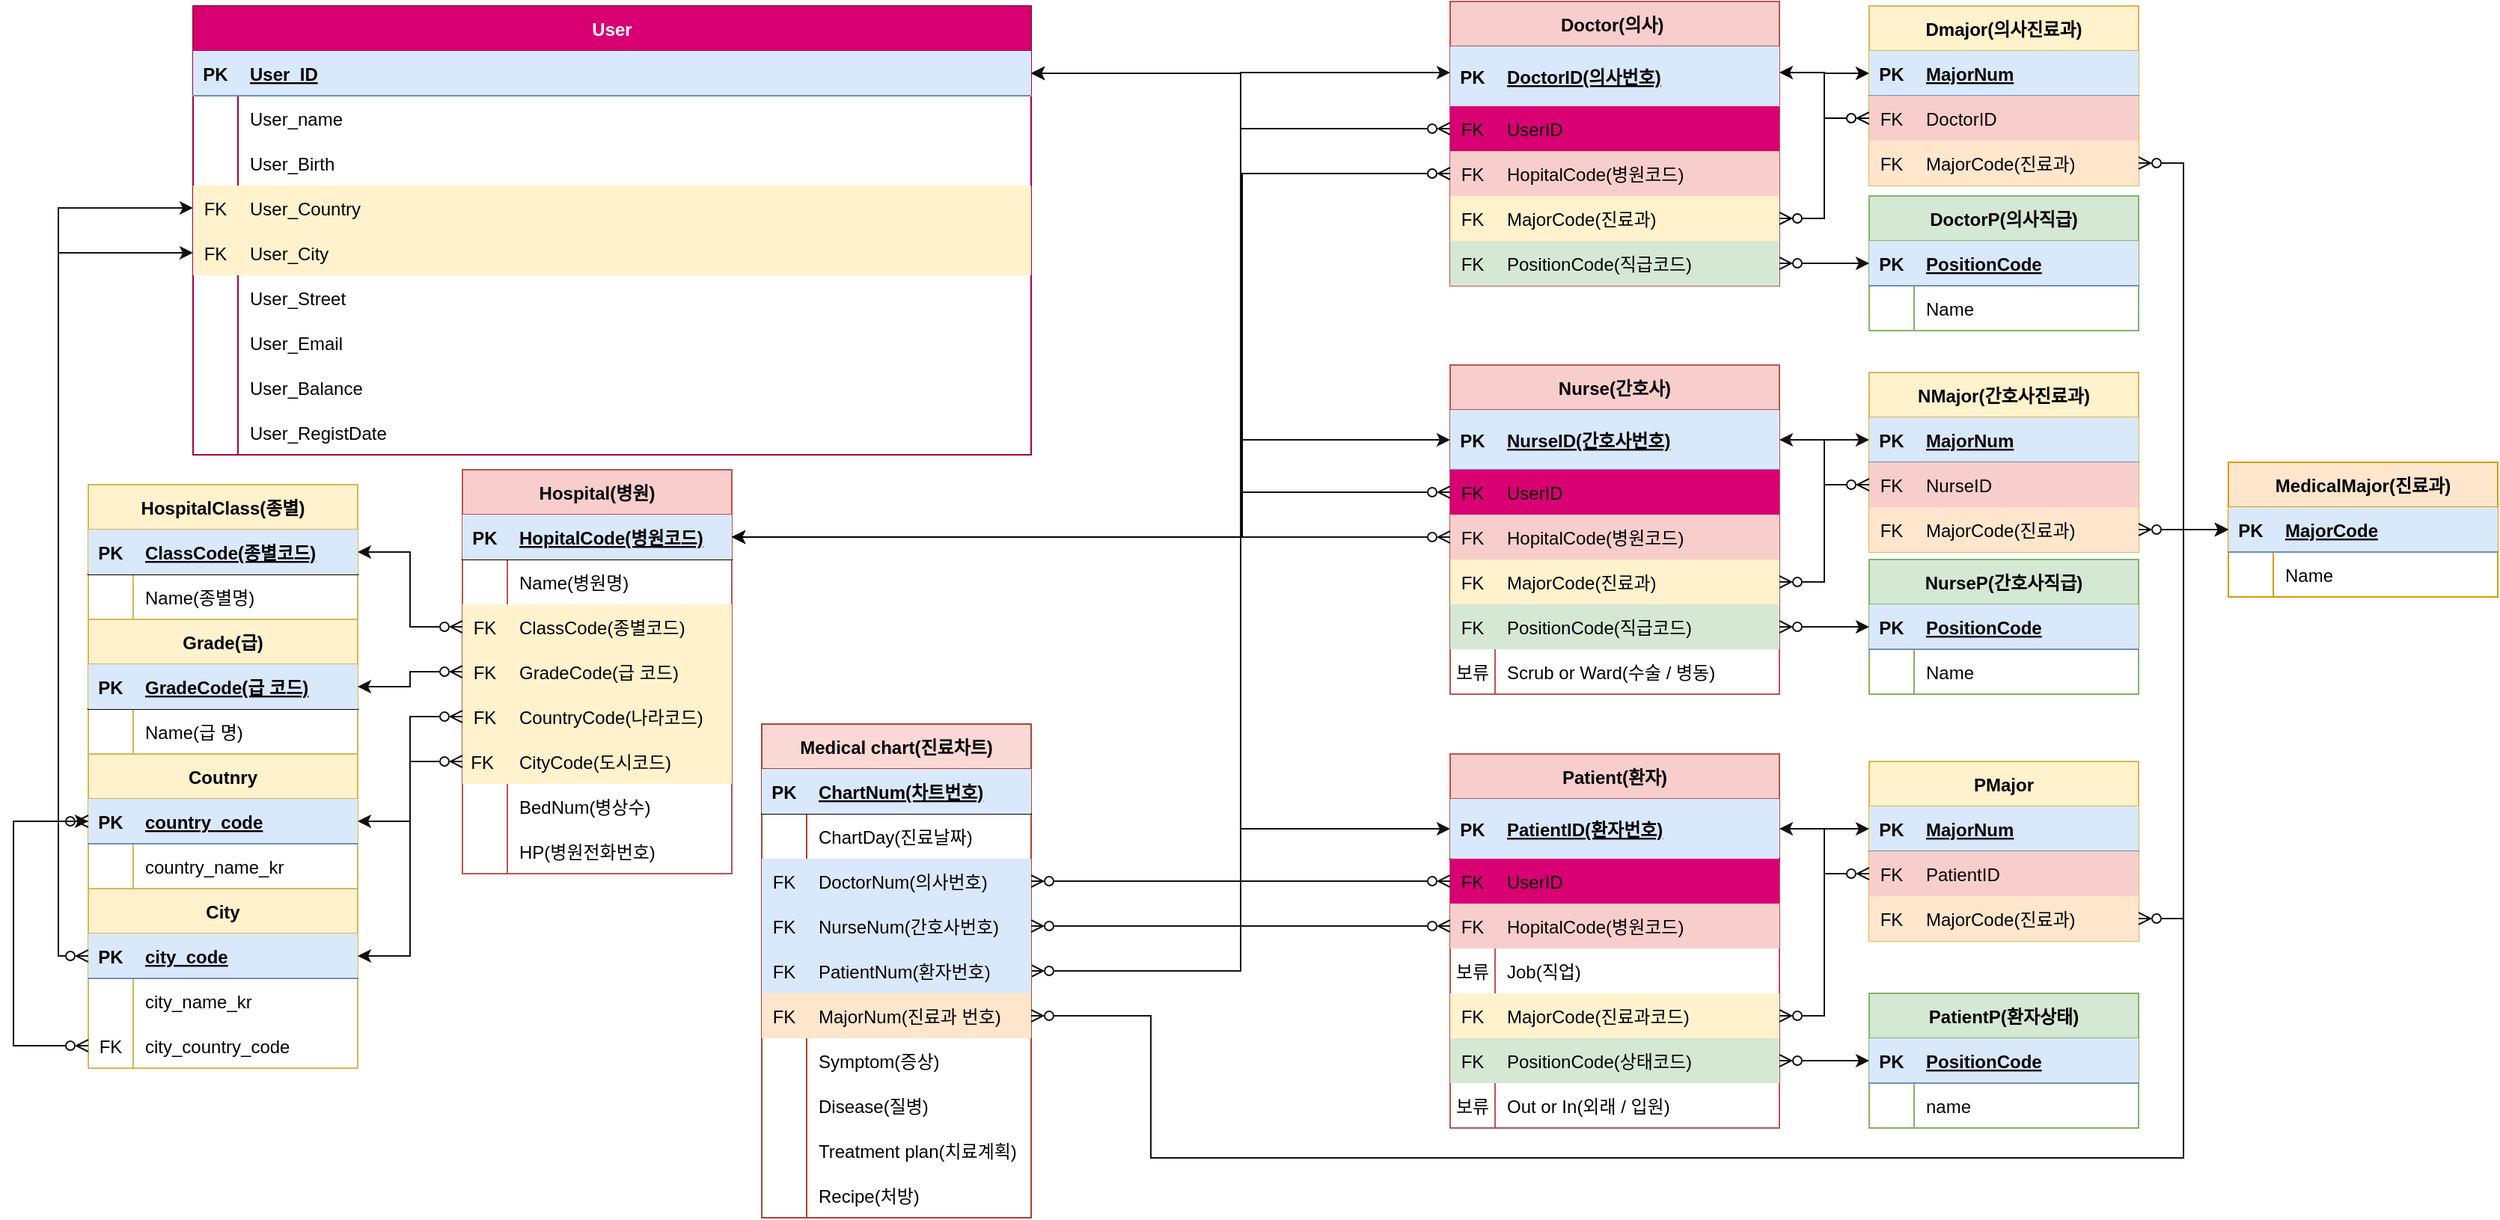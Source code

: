 <mxfile version="20.8.10" type="device"><diagram name="페이지-1" id="cuLIJSWUaAJ8AYgv_mAl"><mxGraphModel dx="1182" dy="690" grid="1" gridSize="10" guides="1" tooltips="1" connect="1" arrows="1" fold="1" page="1" pageScale="1" pageWidth="827" pageHeight="1169" math="0" shadow="0"><root><mxCell id="0"/><mxCell id="1" parent="0"/><mxCell id="DV5b2l5_v97bq_1LjT10-364" value="User" style="shape=table;startSize=30;container=1;collapsible=1;childLayout=tableLayout;fixedRows=1;rowLines=0;fontStyle=1;align=center;resizeLast=1;fillColor=#d80073;fontColor=#ffffff;strokeColor=#A50040;" parent="1" vertex="1"><mxGeometry x="267" y="814" width="560" height="300" as="geometry"/></mxCell><mxCell id="DV5b2l5_v97bq_1LjT10-365" value="" style="shape=tableRow;horizontal=0;startSize=0;swimlaneHead=0;swimlaneBody=0;fillColor=#dae8fc;collapsible=0;dropTarget=0;points=[[0,0.5],[1,0.5]];portConstraint=eastwest;top=0;left=0;right=0;bottom=1;strokeColor=#6c8ebf;" parent="DV5b2l5_v97bq_1LjT10-364" vertex="1"><mxGeometry y="30" width="560" height="30" as="geometry"/></mxCell><mxCell id="DV5b2l5_v97bq_1LjT10-366" value="PK" style="shape=partialRectangle;connectable=0;fillColor=none;top=0;left=0;bottom=0;right=0;fontStyle=1;overflow=hidden;" parent="DV5b2l5_v97bq_1LjT10-365" vertex="1"><mxGeometry width="30" height="30" as="geometry"><mxRectangle width="30" height="30" as="alternateBounds"/></mxGeometry></mxCell><mxCell id="DV5b2l5_v97bq_1LjT10-367" value="User_ID" style="shape=partialRectangle;connectable=0;fillColor=none;top=0;left=0;bottom=0;right=0;align=left;spacingLeft=6;fontStyle=5;overflow=hidden;" parent="DV5b2l5_v97bq_1LjT10-365" vertex="1"><mxGeometry x="30" width="530" height="30" as="geometry"><mxRectangle width="530" height="30" as="alternateBounds"/></mxGeometry></mxCell><mxCell id="DV5b2l5_v97bq_1LjT10-368" value="" style="shape=tableRow;horizontal=0;startSize=0;swimlaneHead=0;swimlaneBody=0;fillColor=none;collapsible=0;dropTarget=0;points=[[0,0.5],[1,0.5]];portConstraint=eastwest;top=0;left=0;right=0;bottom=0;" parent="DV5b2l5_v97bq_1LjT10-364" vertex="1"><mxGeometry y="60" width="560" height="30" as="geometry"/></mxCell><mxCell id="DV5b2l5_v97bq_1LjT10-369" value="" style="shape=partialRectangle;connectable=0;fillColor=none;top=0;left=0;bottom=0;right=0;editable=1;overflow=hidden;" parent="DV5b2l5_v97bq_1LjT10-368" vertex="1"><mxGeometry width="30" height="30" as="geometry"><mxRectangle width="30" height="30" as="alternateBounds"/></mxGeometry></mxCell><mxCell id="DV5b2l5_v97bq_1LjT10-370" value="User_name" style="shape=partialRectangle;connectable=0;fillColor=none;top=0;left=0;bottom=0;right=0;align=left;spacingLeft=6;overflow=hidden;" parent="DV5b2l5_v97bq_1LjT10-368" vertex="1"><mxGeometry x="30" width="530" height="30" as="geometry"><mxRectangle width="530" height="30" as="alternateBounds"/></mxGeometry></mxCell><mxCell id="DV5b2l5_v97bq_1LjT10-371" value="" style="shape=tableRow;horizontal=0;startSize=0;swimlaneHead=0;swimlaneBody=0;fillColor=none;collapsible=0;dropTarget=0;points=[[0,0.5],[1,0.5]];portConstraint=eastwest;top=0;left=0;right=0;bottom=0;" parent="DV5b2l5_v97bq_1LjT10-364" vertex="1"><mxGeometry y="90" width="560" height="30" as="geometry"/></mxCell><mxCell id="DV5b2l5_v97bq_1LjT10-372" value="" style="shape=partialRectangle;connectable=0;fillColor=none;top=0;left=0;bottom=0;right=0;editable=1;overflow=hidden;" parent="DV5b2l5_v97bq_1LjT10-371" vertex="1"><mxGeometry width="30" height="30" as="geometry"><mxRectangle width="30" height="30" as="alternateBounds"/></mxGeometry></mxCell><mxCell id="DV5b2l5_v97bq_1LjT10-373" value="User_Birth" style="shape=partialRectangle;connectable=0;fillColor=none;top=0;left=0;bottom=0;right=0;align=left;spacingLeft=6;overflow=hidden;" parent="DV5b2l5_v97bq_1LjT10-371" vertex="1"><mxGeometry x="30" width="530" height="30" as="geometry"><mxRectangle width="530" height="30" as="alternateBounds"/></mxGeometry></mxCell><mxCell id="DV5b2l5_v97bq_1LjT10-374" value="" style="shape=tableRow;horizontal=0;startSize=0;swimlaneHead=0;swimlaneBody=0;fillColor=#fff2cc;collapsible=0;dropTarget=0;points=[[0,0.5],[1,0.5]];portConstraint=eastwest;top=0;left=0;right=0;bottom=0;strokeColor=#d6b656;" parent="DV5b2l5_v97bq_1LjT10-364" vertex="1"><mxGeometry y="120" width="560" height="30" as="geometry"/></mxCell><mxCell id="DV5b2l5_v97bq_1LjT10-375" value="FK" style="shape=partialRectangle;connectable=0;fillColor=none;top=0;left=0;bottom=0;right=0;editable=1;overflow=hidden;" parent="DV5b2l5_v97bq_1LjT10-374" vertex="1"><mxGeometry width="30" height="30" as="geometry"><mxRectangle width="30" height="30" as="alternateBounds"/></mxGeometry></mxCell><mxCell id="DV5b2l5_v97bq_1LjT10-376" value="User_Country" style="shape=partialRectangle;connectable=0;fillColor=none;top=0;left=0;bottom=0;right=0;align=left;spacingLeft=6;overflow=hidden;" parent="DV5b2l5_v97bq_1LjT10-374" vertex="1"><mxGeometry x="30" width="530" height="30" as="geometry"><mxRectangle width="530" height="30" as="alternateBounds"/></mxGeometry></mxCell><mxCell id="DV5b2l5_v97bq_1LjT10-389" style="shape=tableRow;horizontal=0;startSize=0;swimlaneHead=0;swimlaneBody=0;fillColor=#fff2cc;collapsible=0;dropTarget=0;points=[[0,0.5],[1,0.5]];portConstraint=eastwest;top=0;left=0;right=0;bottom=0;strokeColor=#d6b656;" parent="DV5b2l5_v97bq_1LjT10-364" vertex="1"><mxGeometry y="150" width="560" height="30" as="geometry"/></mxCell><mxCell id="DV5b2l5_v97bq_1LjT10-390" value="FK" style="shape=partialRectangle;connectable=0;fillColor=none;top=0;left=0;bottom=0;right=0;editable=1;overflow=hidden;" parent="DV5b2l5_v97bq_1LjT10-389" vertex="1"><mxGeometry width="30" height="30" as="geometry"><mxRectangle width="30" height="30" as="alternateBounds"/></mxGeometry></mxCell><mxCell id="DV5b2l5_v97bq_1LjT10-391" value="User_City" style="shape=partialRectangle;connectable=0;fillColor=none;top=0;left=0;bottom=0;right=0;align=left;spacingLeft=6;overflow=hidden;" parent="DV5b2l5_v97bq_1LjT10-389" vertex="1"><mxGeometry x="30" width="530" height="30" as="geometry"><mxRectangle width="530" height="30" as="alternateBounds"/></mxGeometry></mxCell><mxCell id="DV5b2l5_v97bq_1LjT10-392" style="shape=tableRow;horizontal=0;startSize=0;swimlaneHead=0;swimlaneBody=0;fillColor=none;collapsible=0;dropTarget=0;points=[[0,0.5],[1,0.5]];portConstraint=eastwest;top=0;left=0;right=0;bottom=0;" parent="DV5b2l5_v97bq_1LjT10-364" vertex="1"><mxGeometry y="180" width="560" height="30" as="geometry"/></mxCell><mxCell id="DV5b2l5_v97bq_1LjT10-393" style="shape=partialRectangle;connectable=0;fillColor=none;top=0;left=0;bottom=0;right=0;editable=1;overflow=hidden;" parent="DV5b2l5_v97bq_1LjT10-392" vertex="1"><mxGeometry width="30" height="30" as="geometry"><mxRectangle width="30" height="30" as="alternateBounds"/></mxGeometry></mxCell><mxCell id="DV5b2l5_v97bq_1LjT10-394" value="User_Street" style="shape=partialRectangle;connectable=0;fillColor=none;top=0;left=0;bottom=0;right=0;align=left;spacingLeft=6;overflow=hidden;" parent="DV5b2l5_v97bq_1LjT10-392" vertex="1"><mxGeometry x="30" width="530" height="30" as="geometry"><mxRectangle width="530" height="30" as="alternateBounds"/></mxGeometry></mxCell><mxCell id="DV5b2l5_v97bq_1LjT10-395" style="shape=tableRow;horizontal=0;startSize=0;swimlaneHead=0;swimlaneBody=0;fillColor=none;collapsible=0;dropTarget=0;points=[[0,0.5],[1,0.5]];portConstraint=eastwest;top=0;left=0;right=0;bottom=0;" parent="DV5b2l5_v97bq_1LjT10-364" vertex="1"><mxGeometry y="210" width="560" height="30" as="geometry"/></mxCell><mxCell id="DV5b2l5_v97bq_1LjT10-396" style="shape=partialRectangle;connectable=0;fillColor=none;top=0;left=0;bottom=0;right=0;editable=1;overflow=hidden;" parent="DV5b2l5_v97bq_1LjT10-395" vertex="1"><mxGeometry width="30" height="30" as="geometry"><mxRectangle width="30" height="30" as="alternateBounds"/></mxGeometry></mxCell><mxCell id="DV5b2l5_v97bq_1LjT10-397" value="User_Email" style="shape=partialRectangle;connectable=0;fillColor=none;top=0;left=0;bottom=0;right=0;align=left;spacingLeft=6;overflow=hidden;" parent="DV5b2l5_v97bq_1LjT10-395" vertex="1"><mxGeometry x="30" width="530" height="30" as="geometry"><mxRectangle width="530" height="30" as="alternateBounds"/></mxGeometry></mxCell><mxCell id="DV5b2l5_v97bq_1LjT10-398" style="shape=tableRow;horizontal=0;startSize=0;swimlaneHead=0;swimlaneBody=0;fillColor=none;collapsible=0;dropTarget=0;points=[[0,0.5],[1,0.5]];portConstraint=eastwest;top=0;left=0;right=0;bottom=0;" parent="DV5b2l5_v97bq_1LjT10-364" vertex="1"><mxGeometry y="240" width="560" height="30" as="geometry"/></mxCell><mxCell id="DV5b2l5_v97bq_1LjT10-399" style="shape=partialRectangle;connectable=0;fillColor=none;top=0;left=0;bottom=0;right=0;editable=1;overflow=hidden;" parent="DV5b2l5_v97bq_1LjT10-398" vertex="1"><mxGeometry width="30" height="30" as="geometry"><mxRectangle width="30" height="30" as="alternateBounds"/></mxGeometry></mxCell><mxCell id="DV5b2l5_v97bq_1LjT10-400" value="User_Balance" style="shape=partialRectangle;connectable=0;fillColor=none;top=0;left=0;bottom=0;right=0;align=left;spacingLeft=6;overflow=hidden;" parent="DV5b2l5_v97bq_1LjT10-398" vertex="1"><mxGeometry x="30" width="530" height="30" as="geometry"><mxRectangle width="530" height="30" as="alternateBounds"/></mxGeometry></mxCell><mxCell id="DV5b2l5_v97bq_1LjT10-401" style="shape=tableRow;horizontal=0;startSize=0;swimlaneHead=0;swimlaneBody=0;fillColor=none;collapsible=0;dropTarget=0;points=[[0,0.5],[1,0.5]];portConstraint=eastwest;top=0;left=0;right=0;bottom=0;" parent="DV5b2l5_v97bq_1LjT10-364" vertex="1"><mxGeometry y="270" width="560" height="30" as="geometry"/></mxCell><mxCell id="DV5b2l5_v97bq_1LjT10-402" style="shape=partialRectangle;connectable=0;fillColor=none;top=0;left=0;bottom=0;right=0;editable=1;overflow=hidden;" parent="DV5b2l5_v97bq_1LjT10-401" vertex="1"><mxGeometry width="30" height="30" as="geometry"><mxRectangle width="30" height="30" as="alternateBounds"/></mxGeometry></mxCell><mxCell id="DV5b2l5_v97bq_1LjT10-403" value="User_RegistDate" style="shape=partialRectangle;connectable=0;fillColor=none;top=0;left=0;bottom=0;right=0;align=left;spacingLeft=6;overflow=hidden;" parent="DV5b2l5_v97bq_1LjT10-401" vertex="1"><mxGeometry x="30" width="530" height="30" as="geometry"><mxRectangle width="530" height="30" as="alternateBounds"/></mxGeometry></mxCell><mxCell id="DV5b2l5_v97bq_1LjT10-480" value="Coutnry" style="shape=table;startSize=30;container=1;collapsible=1;childLayout=tableLayout;fixedRows=1;rowLines=0;fontStyle=1;align=center;resizeLast=1;fontSize=12;fillColor=#fff2cc;strokeColor=#d6b656;" parent="1" vertex="1"><mxGeometry x="197" y="1314" width="180" height="90" as="geometry"/></mxCell><mxCell id="DV5b2l5_v97bq_1LjT10-481" value="" style="shape=tableRow;horizontal=0;startSize=0;swimlaneHead=0;swimlaneBody=0;fillColor=#dae8fc;collapsible=0;dropTarget=0;points=[[0,0.5],[1,0.5]];portConstraint=eastwest;top=0;left=0;right=0;bottom=1;fontSize=12;strokeColor=#6c8ebf;" parent="DV5b2l5_v97bq_1LjT10-480" vertex="1"><mxGeometry y="30" width="180" height="30" as="geometry"/></mxCell><mxCell id="DV5b2l5_v97bq_1LjT10-482" value="PK" style="shape=partialRectangle;connectable=0;fillColor=none;top=0;left=0;bottom=0;right=0;fontStyle=1;overflow=hidden;fontSize=12;" parent="DV5b2l5_v97bq_1LjT10-481" vertex="1"><mxGeometry width="30" height="30" as="geometry"><mxRectangle width="30" height="30" as="alternateBounds"/></mxGeometry></mxCell><mxCell id="DV5b2l5_v97bq_1LjT10-483" value="country_code" style="shape=partialRectangle;connectable=0;fillColor=none;top=0;left=0;bottom=0;right=0;align=left;spacingLeft=6;fontStyle=5;overflow=hidden;fontSize=12;" parent="DV5b2l5_v97bq_1LjT10-481" vertex="1"><mxGeometry x="30" width="150" height="30" as="geometry"><mxRectangle width="150" height="30" as="alternateBounds"/></mxGeometry></mxCell><mxCell id="86QtBAdvWc7YH7_65lsa-1" style="shape=tableRow;horizontal=0;startSize=0;swimlaneHead=0;swimlaneBody=0;fillColor=none;collapsible=0;dropTarget=0;points=[[0,0.5],[1,0.5]];portConstraint=eastwest;top=0;left=0;right=0;bottom=0;fontSize=12;" parent="DV5b2l5_v97bq_1LjT10-480" vertex="1"><mxGeometry y="60" width="180" height="30" as="geometry"/></mxCell><mxCell id="86QtBAdvWc7YH7_65lsa-2" style="shape=partialRectangle;connectable=0;fillColor=none;top=0;left=0;bottom=0;right=0;editable=1;overflow=hidden;fontSize=12;" parent="86QtBAdvWc7YH7_65lsa-1" vertex="1"><mxGeometry width="30" height="30" as="geometry"><mxRectangle width="30" height="30" as="alternateBounds"/></mxGeometry></mxCell><mxCell id="86QtBAdvWc7YH7_65lsa-3" value="country_name_kr" style="shape=partialRectangle;connectable=0;fillColor=none;top=0;left=0;bottom=0;right=0;align=left;spacingLeft=6;overflow=hidden;fontSize=12;" parent="86QtBAdvWc7YH7_65lsa-1" vertex="1"><mxGeometry x="30" width="150" height="30" as="geometry"><mxRectangle width="150" height="30" as="alternateBounds"/></mxGeometry></mxCell><mxCell id="DV5b2l5_v97bq_1LjT10-529" value="City" style="shape=table;startSize=30;container=1;collapsible=1;childLayout=tableLayout;fixedRows=1;rowLines=0;fontStyle=1;align=center;resizeLast=1;fontSize=12;fillColor=#fff2cc;strokeColor=#d6b656;" parent="1" vertex="1"><mxGeometry x="197" y="1404" width="180" height="120" as="geometry"/></mxCell><mxCell id="DV5b2l5_v97bq_1LjT10-530" value="" style="shape=tableRow;horizontal=0;startSize=0;swimlaneHead=0;swimlaneBody=0;fillColor=#dae8fc;collapsible=0;dropTarget=0;points=[[0,0.5],[1,0.5]];portConstraint=eastwest;top=0;left=0;right=0;bottom=1;fontSize=12;strokeColor=#6c8ebf;" parent="DV5b2l5_v97bq_1LjT10-529" vertex="1"><mxGeometry y="30" width="180" height="30" as="geometry"/></mxCell><mxCell id="DV5b2l5_v97bq_1LjT10-531" value="PK" style="shape=partialRectangle;connectable=0;fillColor=none;top=0;left=0;bottom=0;right=0;fontStyle=1;overflow=hidden;fontSize=12;" parent="DV5b2l5_v97bq_1LjT10-530" vertex="1"><mxGeometry width="30" height="30" as="geometry"><mxRectangle width="30" height="30" as="alternateBounds"/></mxGeometry></mxCell><mxCell id="DV5b2l5_v97bq_1LjT10-532" value="city_code" style="shape=partialRectangle;connectable=0;fillColor=none;top=0;left=0;bottom=0;right=0;align=left;spacingLeft=6;fontStyle=5;overflow=hidden;fontSize=12;" parent="DV5b2l5_v97bq_1LjT10-530" vertex="1"><mxGeometry x="30" width="150" height="30" as="geometry"><mxRectangle width="150" height="30" as="alternateBounds"/></mxGeometry></mxCell><mxCell id="Voai9_V-BYxUtc4Mk_x8-7" value="" style="shape=tableRow;horizontal=0;startSize=0;swimlaneHead=0;swimlaneBody=0;fillColor=none;collapsible=0;dropTarget=0;points=[[0,0.5],[1,0.5]];portConstraint=eastwest;top=0;left=0;right=0;bottom=0;fontSize=12;" parent="DV5b2l5_v97bq_1LjT10-529" vertex="1"><mxGeometry y="60" width="180" height="30" as="geometry"/></mxCell><mxCell id="Voai9_V-BYxUtc4Mk_x8-8" value="" style="shape=partialRectangle;connectable=0;fillColor=none;top=0;left=0;bottom=0;right=0;editable=1;overflow=hidden;fontSize=12;" parent="Voai9_V-BYxUtc4Mk_x8-7" vertex="1"><mxGeometry width="30" height="30" as="geometry"><mxRectangle width="30" height="30" as="alternateBounds"/></mxGeometry></mxCell><mxCell id="Voai9_V-BYxUtc4Mk_x8-9" value="city_name_kr" style="shape=partialRectangle;connectable=0;fillColor=none;top=0;left=0;bottom=0;right=0;align=left;spacingLeft=6;overflow=hidden;fontSize=12;" parent="Voai9_V-BYxUtc4Mk_x8-7" vertex="1"><mxGeometry x="30" width="150" height="30" as="geometry"><mxRectangle width="150" height="30" as="alternateBounds"/></mxGeometry></mxCell><mxCell id="OFzApCEORlLtTOXrf352-1" style="shape=tableRow;horizontal=0;startSize=0;swimlaneHead=0;swimlaneBody=0;fillColor=none;collapsible=0;dropTarget=0;points=[[0,0.5],[1,0.5]];portConstraint=eastwest;top=0;left=0;right=0;bottom=0;fontSize=12;" parent="DV5b2l5_v97bq_1LjT10-529" vertex="1"><mxGeometry y="90" width="180" height="30" as="geometry"/></mxCell><mxCell id="OFzApCEORlLtTOXrf352-2" value="FK" style="shape=partialRectangle;connectable=0;fillColor=none;top=0;left=0;bottom=0;right=0;editable=1;overflow=hidden;fontSize=12;" parent="OFzApCEORlLtTOXrf352-1" vertex="1"><mxGeometry width="30" height="30" as="geometry"><mxRectangle width="30" height="30" as="alternateBounds"/></mxGeometry></mxCell><mxCell id="OFzApCEORlLtTOXrf352-3" value="city_country_code" style="shape=partialRectangle;connectable=0;fillColor=none;top=0;left=0;bottom=0;right=0;align=left;spacingLeft=6;overflow=hidden;fontSize=12;" parent="OFzApCEORlLtTOXrf352-1" vertex="1"><mxGeometry x="30" width="150" height="30" as="geometry"><mxRectangle width="150" height="30" as="alternateBounds"/></mxGeometry></mxCell><mxCell id="DV5b2l5_v97bq_1LjT10-183" value="Hospital(병원)" style="shape=table;startSize=30;container=1;collapsible=1;childLayout=tableLayout;fixedRows=1;rowLines=0;fontStyle=1;align=center;resizeLast=1;fillColor=#f8cecc;strokeColor=#b85450;movable=1;resizable=1;rotatable=1;deletable=1;editable=1;connectable=1;" parent="1" vertex="1"><mxGeometry x="447" y="1124" width="180" height="270" as="geometry"/></mxCell><mxCell id="DV5b2l5_v97bq_1LjT10-184" value="" style="shape=tableRow;horizontal=0;startSize=0;swimlaneHead=0;swimlaneBody=0;fillColor=none;collapsible=0;dropTarget=0;points=[[0,0.5],[1,0.5]];portConstraint=eastwest;top=0;left=0;right=0;bottom=1;" parent="DV5b2l5_v97bq_1LjT10-183" vertex="1"><mxGeometry y="30" width="180" height="30" as="geometry"/></mxCell><mxCell id="DV5b2l5_v97bq_1LjT10-185" value="PK" style="shape=partialRectangle;connectable=0;fillColor=#dae8fc;top=0;left=0;bottom=0;right=0;fontStyle=1;overflow=hidden;strokeColor=#6c8ebf;" parent="DV5b2l5_v97bq_1LjT10-184" vertex="1"><mxGeometry width="30" height="30" as="geometry"><mxRectangle width="30" height="30" as="alternateBounds"/></mxGeometry></mxCell><mxCell id="DV5b2l5_v97bq_1LjT10-186" value="HopitalCode(병원코드)" style="shape=partialRectangle;connectable=0;fillColor=#dae8fc;top=0;left=0;bottom=0;right=0;align=left;spacingLeft=6;fontStyle=5;overflow=hidden;strokeColor=#6c8ebf;" parent="DV5b2l5_v97bq_1LjT10-184" vertex="1"><mxGeometry x="30" width="150" height="30" as="geometry"><mxRectangle width="150" height="30" as="alternateBounds"/></mxGeometry></mxCell><mxCell id="DV5b2l5_v97bq_1LjT10-187" value="" style="shape=tableRow;horizontal=0;startSize=0;swimlaneHead=0;swimlaneBody=0;fillColor=none;collapsible=0;dropTarget=0;points=[[0,0.5],[1,0.5]];portConstraint=eastwest;top=0;left=0;right=0;bottom=0;" parent="DV5b2l5_v97bq_1LjT10-183" vertex="1"><mxGeometry y="60" width="180" height="30" as="geometry"/></mxCell><mxCell id="DV5b2l5_v97bq_1LjT10-188" value="" style="shape=partialRectangle;connectable=0;fillColor=none;top=0;left=0;bottom=0;right=0;editable=1;overflow=hidden;" parent="DV5b2l5_v97bq_1LjT10-187" vertex="1"><mxGeometry width="30" height="30" as="geometry"><mxRectangle width="30" height="30" as="alternateBounds"/></mxGeometry></mxCell><mxCell id="DV5b2l5_v97bq_1LjT10-189" value="Name(병원명)" style="shape=partialRectangle;connectable=0;fillColor=none;top=0;left=0;bottom=0;right=0;align=left;spacingLeft=6;overflow=hidden;" parent="DV5b2l5_v97bq_1LjT10-187" vertex="1"><mxGeometry x="30" width="150" height="30" as="geometry"><mxRectangle width="150" height="30" as="alternateBounds"/></mxGeometry></mxCell><mxCell id="xbvd05_lU89Ik-vz9CHh-1" style="shape=tableRow;horizontal=0;startSize=0;swimlaneHead=0;swimlaneBody=0;fillColor=#fff2cc;collapsible=0;dropTarget=0;points=[[0,0.5],[1,0.5]];portConstraint=eastwest;top=0;left=0;right=0;bottom=0;strokeColor=#d6b656;" parent="DV5b2l5_v97bq_1LjT10-183" vertex="1"><mxGeometry y="90" width="180" height="30" as="geometry"/></mxCell><mxCell id="xbvd05_lU89Ik-vz9CHh-2" value="FK" style="shape=partialRectangle;connectable=0;fillColor=#fff2cc;top=0;left=0;bottom=0;right=0;editable=1;overflow=hidden;strokeColor=#d6b656;" parent="xbvd05_lU89Ik-vz9CHh-1" vertex="1"><mxGeometry width="30" height="30" as="geometry"><mxRectangle width="30" height="30" as="alternateBounds"/></mxGeometry></mxCell><mxCell id="xbvd05_lU89Ik-vz9CHh-3" value="ClassCode(종별코드)" style="shape=partialRectangle;connectable=0;fillColor=#fff2cc;top=0;left=0;bottom=0;right=0;align=left;spacingLeft=6;overflow=hidden;strokeColor=#d6b656;" parent="xbvd05_lU89Ik-vz9CHh-1" vertex="1"><mxGeometry x="30" width="150" height="30" as="geometry"><mxRectangle width="150" height="30" as="alternateBounds"/></mxGeometry></mxCell><mxCell id="DV5b2l5_v97bq_1LjT10-190" value="" style="shape=tableRow;horizontal=0;startSize=0;swimlaneHead=0;swimlaneBody=0;fillColor=#e1d5e7;collapsible=0;dropTarget=0;points=[[0,0.5],[1,0.5]];portConstraint=eastwest;top=0;left=0;right=0;bottom=0;strokeColor=#9673a6;" parent="DV5b2l5_v97bq_1LjT10-183" vertex="1"><mxGeometry y="120" width="180" height="30" as="geometry"/></mxCell><mxCell id="DV5b2l5_v97bq_1LjT10-191" value="FK" style="shape=partialRectangle;connectable=0;fillColor=#fff2cc;top=0;left=0;bottom=0;right=0;editable=1;overflow=hidden;strokeColor=#d6b656;" parent="DV5b2l5_v97bq_1LjT10-190" vertex="1"><mxGeometry width="30" height="30" as="geometry"><mxRectangle width="30" height="30" as="alternateBounds"/></mxGeometry></mxCell><mxCell id="DV5b2l5_v97bq_1LjT10-192" value="GradeCode(급 코드)" style="shape=partialRectangle;connectable=0;fillColor=#fff2cc;top=0;left=0;bottom=0;right=0;align=left;spacingLeft=6;overflow=hidden;strokeColor=#d6b656;" parent="DV5b2l5_v97bq_1LjT10-190" vertex="1"><mxGeometry x="30" width="150" height="30" as="geometry"><mxRectangle width="150" height="30" as="alternateBounds"/></mxGeometry></mxCell><mxCell id="DV5b2l5_v97bq_1LjT10-193" value="" style="shape=tableRow;horizontal=0;startSize=0;swimlaneHead=0;swimlaneBody=0;fillColor=#fff2cc;collapsible=0;dropTarget=0;points=[[0,0.5],[1,0.5]];portConstraint=eastwest;top=0;left=0;right=0;bottom=0;strokeColor=#d6b656;" parent="DV5b2l5_v97bq_1LjT10-183" vertex="1"><mxGeometry y="150" width="180" height="30" as="geometry"/></mxCell><mxCell id="DV5b2l5_v97bq_1LjT10-194" value="FK" style="shape=partialRectangle;connectable=0;fillColor=none;top=0;left=0;bottom=0;right=0;editable=1;overflow=hidden;" parent="DV5b2l5_v97bq_1LjT10-193" vertex="1"><mxGeometry width="30" height="30" as="geometry"><mxRectangle width="30" height="30" as="alternateBounds"/></mxGeometry></mxCell><mxCell id="DV5b2l5_v97bq_1LjT10-195" value="CountryCode(나라코드)" style="shape=partialRectangle;connectable=0;fillColor=none;top=0;left=0;bottom=0;right=0;align=left;spacingLeft=6;overflow=hidden;" parent="DV5b2l5_v97bq_1LjT10-193" vertex="1"><mxGeometry x="30" width="150" height="30" as="geometry"><mxRectangle width="150" height="30" as="alternateBounds"/></mxGeometry></mxCell><mxCell id="Voai9_V-BYxUtc4Mk_x8-4" style="shape=tableRow;horizontal=0;startSize=0;swimlaneHead=0;swimlaneBody=0;fillColor=#fff2cc;collapsible=0;dropTarget=0;points=[[0,0.5],[1,0.5]];portConstraint=eastwest;top=0;left=0;right=0;bottom=0;strokeColor=#d6b656;" parent="DV5b2l5_v97bq_1LjT10-183" vertex="1"><mxGeometry y="180" width="180" height="30" as="geometry"/></mxCell><mxCell id="Voai9_V-BYxUtc4Mk_x8-5" value="FK " style="shape=partialRectangle;connectable=0;fillColor=none;top=0;left=0;bottom=0;right=0;editable=1;overflow=hidden;" parent="Voai9_V-BYxUtc4Mk_x8-4" vertex="1"><mxGeometry width="30" height="30" as="geometry"><mxRectangle width="30" height="30" as="alternateBounds"/></mxGeometry></mxCell><mxCell id="Voai9_V-BYxUtc4Mk_x8-6" value="CityCode(도시코드)" style="shape=partialRectangle;connectable=0;fillColor=none;top=0;left=0;bottom=0;right=0;align=left;spacingLeft=6;overflow=hidden;" parent="Voai9_V-BYxUtc4Mk_x8-4" vertex="1"><mxGeometry x="30" width="150" height="30" as="geometry"><mxRectangle width="150" height="30" as="alternateBounds"/></mxGeometry></mxCell><mxCell id="DV5b2l5_v97bq_1LjT10-196" style="shape=tableRow;horizontal=0;startSize=0;swimlaneHead=0;swimlaneBody=0;fillColor=none;collapsible=0;dropTarget=0;points=[[0,0.5],[1,0.5]];portConstraint=eastwest;top=0;left=0;right=0;bottom=0;strokeColor=#d6b656;" parent="DV5b2l5_v97bq_1LjT10-183" vertex="1"><mxGeometry y="210" width="180" height="30" as="geometry"/></mxCell><mxCell id="DV5b2l5_v97bq_1LjT10-197" value="" style="shape=partialRectangle;connectable=0;fillColor=none;top=0;left=0;bottom=0;right=0;editable=1;overflow=hidden;" parent="DV5b2l5_v97bq_1LjT10-196" vertex="1"><mxGeometry width="30" height="30" as="geometry"><mxRectangle width="30" height="30" as="alternateBounds"/></mxGeometry></mxCell><mxCell id="DV5b2l5_v97bq_1LjT10-198" value="BedNum(병상수)" style="shape=partialRectangle;connectable=0;fillColor=none;top=0;left=0;bottom=0;right=0;align=left;spacingLeft=6;overflow=hidden;" parent="DV5b2l5_v97bq_1LjT10-196" vertex="1"><mxGeometry x="30" width="150" height="30" as="geometry"><mxRectangle width="150" height="30" as="alternateBounds"/></mxGeometry></mxCell><mxCell id="DV5b2l5_v97bq_1LjT10-202" style="shape=tableRow;horizontal=0;startSize=0;swimlaneHead=0;swimlaneBody=0;fillColor=none;collapsible=0;dropTarget=0;points=[[0,0.5],[1,0.5]];portConstraint=eastwest;top=0;left=0;right=0;bottom=0;" parent="DV5b2l5_v97bq_1LjT10-183" vertex="1"><mxGeometry y="240" width="180" height="30" as="geometry"/></mxCell><mxCell id="DV5b2l5_v97bq_1LjT10-203" style="shape=partialRectangle;connectable=0;fillColor=none;top=0;left=0;bottom=0;right=0;editable=1;overflow=hidden;" parent="DV5b2l5_v97bq_1LjT10-202" vertex="1"><mxGeometry width="30" height="30" as="geometry"><mxRectangle width="30" height="30" as="alternateBounds"/></mxGeometry></mxCell><mxCell id="DV5b2l5_v97bq_1LjT10-204" value="HP(병원전화번호)" style="shape=partialRectangle;connectable=0;fillColor=none;top=0;left=0;bottom=0;right=0;align=left;spacingLeft=6;overflow=hidden;" parent="DV5b2l5_v97bq_1LjT10-202" vertex="1"><mxGeometry x="30" width="150" height="30" as="geometry"><mxRectangle width="150" height="30" as="alternateBounds"/></mxGeometry></mxCell><mxCell id="DV5b2l5_v97bq_1LjT10-221" value="Grade(급)" style="shape=table;startSize=30;container=1;collapsible=1;childLayout=tableLayout;fixedRows=1;rowLines=0;fontStyle=1;align=center;resizeLast=1;movable=1;resizable=1;rotatable=1;deletable=1;editable=1;connectable=1;fillColor=#fff2cc;strokeColor=#d6b656;" parent="1" vertex="1"><mxGeometry x="197" y="1224" width="180" height="90" as="geometry"/></mxCell><mxCell id="DV5b2l5_v97bq_1LjT10-222" value="" style="shape=tableRow;horizontal=0;startSize=0;swimlaneHead=0;swimlaneBody=0;fillColor=none;collapsible=0;dropTarget=0;points=[[0,0.5],[1,0.5]];portConstraint=eastwest;top=0;left=0;right=0;bottom=1;movable=1;resizable=1;rotatable=1;deletable=1;editable=1;connectable=1;" parent="DV5b2l5_v97bq_1LjT10-221" vertex="1"><mxGeometry y="30" width="180" height="30" as="geometry"/></mxCell><mxCell id="DV5b2l5_v97bq_1LjT10-223" value="PK" style="shape=partialRectangle;connectable=1;fillColor=#dae8fc;top=0;left=0;bottom=0;right=0;fontStyle=1;overflow=hidden;movable=1;resizable=1;rotatable=1;deletable=1;editable=1;strokeColor=#6c8ebf;" parent="DV5b2l5_v97bq_1LjT10-222" vertex="1"><mxGeometry width="30" height="30" as="geometry"><mxRectangle width="30" height="30" as="alternateBounds"/></mxGeometry></mxCell><mxCell id="DV5b2l5_v97bq_1LjT10-224" value="GradeCode(급 코드)" style="shape=partialRectangle;connectable=1;fillColor=#dae8fc;top=0;left=0;bottom=0;right=0;align=left;spacingLeft=6;fontStyle=5;overflow=hidden;movable=1;resizable=1;rotatable=1;deletable=1;editable=1;strokeColor=#6c8ebf;" parent="DV5b2l5_v97bq_1LjT10-222" vertex="1"><mxGeometry x="30" width="150" height="30" as="geometry"><mxRectangle width="150" height="30" as="alternateBounds"/></mxGeometry></mxCell><mxCell id="DV5b2l5_v97bq_1LjT10-225" value="" style="shape=tableRow;horizontal=0;startSize=0;swimlaneHead=0;swimlaneBody=0;fillColor=none;collapsible=0;dropTarget=0;points=[[0,0.5],[1,0.5]];portConstraint=eastwest;top=0;left=0;right=0;bottom=0;movable=1;resizable=1;rotatable=1;deletable=1;editable=1;connectable=1;" parent="DV5b2l5_v97bq_1LjT10-221" vertex="1"><mxGeometry y="60" width="180" height="30" as="geometry"/></mxCell><mxCell id="DV5b2l5_v97bq_1LjT10-226" value="" style="shape=partialRectangle;connectable=1;fillColor=none;top=0;left=0;bottom=0;right=0;editable=1;overflow=hidden;movable=1;resizable=1;rotatable=1;deletable=1;" parent="DV5b2l5_v97bq_1LjT10-225" vertex="1"><mxGeometry width="30" height="30" as="geometry"><mxRectangle width="30" height="30" as="alternateBounds"/></mxGeometry></mxCell><mxCell id="DV5b2l5_v97bq_1LjT10-227" value="Name(급 명)" style="shape=partialRectangle;connectable=1;fillColor=none;top=0;left=0;bottom=0;right=0;align=left;spacingLeft=6;overflow=hidden;movable=1;resizable=1;rotatable=1;deletable=1;editable=1;" parent="DV5b2l5_v97bq_1LjT10-225" vertex="1"><mxGeometry x="30" width="150" height="30" as="geometry"><mxRectangle width="150" height="30" as="alternateBounds"/></mxGeometry></mxCell><mxCell id="DV5b2l5_v97bq_1LjT10-208" value="HospitalClass(종별)" style="shape=table;startSize=30;container=1;collapsible=1;childLayout=tableLayout;fixedRows=1;rowLines=0;fontStyle=1;align=center;resizeLast=1;fillColor=#fff2cc;strokeColor=#d6b656;" parent="1" vertex="1"><mxGeometry x="197" y="1134" width="180" height="90" as="geometry"/></mxCell><mxCell id="DV5b2l5_v97bq_1LjT10-209" value="" style="shape=tableRow;horizontal=0;startSize=0;swimlaneHead=0;swimlaneBody=0;fillColor=none;collapsible=0;dropTarget=0;points=[[0,0.5],[1,0.5]];portConstraint=eastwest;top=0;left=0;right=0;bottom=1;" parent="DV5b2l5_v97bq_1LjT10-208" vertex="1"><mxGeometry y="30" width="180" height="30" as="geometry"/></mxCell><mxCell id="DV5b2l5_v97bq_1LjT10-210" value="PK" style="shape=partialRectangle;connectable=0;fillColor=#dae8fc;top=0;left=0;bottom=0;right=0;fontStyle=1;overflow=hidden;strokeColor=#6c8ebf;" parent="DV5b2l5_v97bq_1LjT10-209" vertex="1"><mxGeometry width="30" height="30" as="geometry"><mxRectangle width="30" height="30" as="alternateBounds"/></mxGeometry></mxCell><mxCell id="DV5b2l5_v97bq_1LjT10-211" value="ClassCode(종별코드)" style="shape=partialRectangle;connectable=0;fillColor=#dae8fc;top=0;left=0;bottom=0;right=0;align=left;spacingLeft=6;fontStyle=5;overflow=hidden;strokeColor=#6c8ebf;" parent="DV5b2l5_v97bq_1LjT10-209" vertex="1"><mxGeometry x="30" width="150" height="30" as="geometry"><mxRectangle width="150" height="30" as="alternateBounds"/></mxGeometry></mxCell><mxCell id="DV5b2l5_v97bq_1LjT10-290" style="shape=tableRow;horizontal=0;startSize=0;swimlaneHead=0;swimlaneBody=0;fillColor=none;collapsible=0;dropTarget=0;points=[[0,0.5],[1,0.5]];portConstraint=eastwest;top=0;left=0;right=0;bottom=0;strokeColor=#82b366;" parent="DV5b2l5_v97bq_1LjT10-208" vertex="1"><mxGeometry y="60" width="180" height="30" as="geometry"/></mxCell><mxCell id="DV5b2l5_v97bq_1LjT10-291" value="" style="shape=partialRectangle;connectable=0;fillColor=none;top=0;left=0;bottom=0;right=0;editable=1;overflow=hidden;" parent="DV5b2l5_v97bq_1LjT10-290" vertex="1"><mxGeometry width="30" height="30" as="geometry"><mxRectangle width="30" height="30" as="alternateBounds"/></mxGeometry></mxCell><mxCell id="DV5b2l5_v97bq_1LjT10-292" value="Name(종별명)" style="shape=partialRectangle;connectable=0;fillColor=none;top=0;left=0;bottom=0;right=0;align=left;spacingLeft=6;overflow=hidden;" parent="DV5b2l5_v97bq_1LjT10-290" vertex="1"><mxGeometry x="30" width="150" height="30" as="geometry"><mxRectangle width="150" height="30" as="alternateBounds"/></mxGeometry></mxCell><mxCell id="Voai9_V-BYxUtc4Mk_x8-306" style="edgeStyle=orthogonalEdgeStyle;rounded=0;orthogonalLoop=1;jettySize=auto;html=1;exitX=1;exitY=0.5;exitDx=0;exitDy=0;entryX=0;entryY=0.5;entryDx=0;entryDy=0;strokeColor=#121111;startArrow=ERzeroToMany;startFill=0;" parent="1" source="P_pgzTfW2ACOlc1XUsZm-177" target="P_pgzTfW2ACOlc1XUsZm-95" edge="1"><mxGeometry relative="1" as="geometry"/></mxCell><mxCell id="P_pgzTfW2ACOlc1XUsZm-177" value="Medical chart(진료차트)" style="shape=table;startSize=30;container=1;collapsible=1;childLayout=tableLayout;fixedRows=1;rowLines=0;fontStyle=1;align=center;resizeLast=1;fontSize=12;fillColor=#fad9d5;strokeColor=#ae4132;" parent="1" vertex="1"><mxGeometry x="647" y="1294" width="180" height="330" as="geometry"/></mxCell><mxCell id="P_pgzTfW2ACOlc1XUsZm-178" value="" style="shape=tableRow;horizontal=0;startSize=0;swimlaneHead=0;swimlaneBody=0;fillColor=none;collapsible=0;dropTarget=0;points=[[0,0.5],[1,0.5]];portConstraint=eastwest;top=0;left=0;right=0;bottom=1;fontSize=12;" parent="P_pgzTfW2ACOlc1XUsZm-177" vertex="1"><mxGeometry y="30" width="180" height="30" as="geometry"/></mxCell><mxCell id="P_pgzTfW2ACOlc1XUsZm-179" value="PK" style="shape=partialRectangle;connectable=0;fillColor=#dae8fc;top=0;left=0;bottom=0;right=0;fontStyle=1;overflow=hidden;fontSize=12;strokeColor=#6c8ebf;" parent="P_pgzTfW2ACOlc1XUsZm-178" vertex="1"><mxGeometry width="30" height="30" as="geometry"><mxRectangle width="30" height="30" as="alternateBounds"/></mxGeometry></mxCell><mxCell id="P_pgzTfW2ACOlc1XUsZm-180" value="ChartNum(차트번호)" style="shape=partialRectangle;connectable=0;fillColor=#dae8fc;top=0;left=0;bottom=0;right=0;align=left;spacingLeft=6;fontStyle=5;overflow=hidden;fontSize=12;strokeColor=#6c8ebf;" parent="P_pgzTfW2ACOlc1XUsZm-178" vertex="1"><mxGeometry x="30" width="150" height="30" as="geometry"><mxRectangle width="150" height="30" as="alternateBounds"/></mxGeometry></mxCell><mxCell id="P_pgzTfW2ACOlc1XUsZm-181" value="" style="shape=tableRow;horizontal=0;startSize=0;swimlaneHead=0;swimlaneBody=0;fillColor=none;collapsible=0;dropTarget=0;points=[[0,0.5],[1,0.5]];portConstraint=eastwest;top=0;left=0;right=0;bottom=0;fontSize=12;" parent="P_pgzTfW2ACOlc1XUsZm-177" vertex="1"><mxGeometry y="60" width="180" height="30" as="geometry"/></mxCell><mxCell id="P_pgzTfW2ACOlc1XUsZm-182" value="" style="shape=partialRectangle;connectable=0;fillColor=none;top=0;left=0;bottom=0;right=0;editable=1;overflow=hidden;fontSize=12;" parent="P_pgzTfW2ACOlc1XUsZm-181" vertex="1"><mxGeometry width="30" height="30" as="geometry"><mxRectangle width="30" height="30" as="alternateBounds"/></mxGeometry></mxCell><mxCell id="P_pgzTfW2ACOlc1XUsZm-183" value="ChartDay(진료날짜)" style="shape=partialRectangle;connectable=0;fillColor=none;top=0;left=0;bottom=0;right=0;align=left;spacingLeft=6;overflow=hidden;fontSize=12;" parent="P_pgzTfW2ACOlc1XUsZm-181" vertex="1"><mxGeometry x="30" width="150" height="30" as="geometry"><mxRectangle width="150" height="30" as="alternateBounds"/></mxGeometry></mxCell><mxCell id="P_pgzTfW2ACOlc1XUsZm-184" value="" style="shape=tableRow;horizontal=0;startSize=0;swimlaneHead=0;swimlaneBody=0;fillColor=#dae8fc;collapsible=0;dropTarget=0;points=[[0,0.5],[1,0.5]];portConstraint=eastwest;top=0;left=0;right=0;bottom=0;fontSize=12;strokeColor=#6c8ebf;" parent="P_pgzTfW2ACOlc1XUsZm-177" vertex="1"><mxGeometry y="90" width="180" height="30" as="geometry"/></mxCell><mxCell id="P_pgzTfW2ACOlc1XUsZm-185" value="FK" style="shape=partialRectangle;connectable=0;fillColor=none;top=0;left=0;bottom=0;right=0;editable=1;overflow=hidden;fontSize=12;" parent="P_pgzTfW2ACOlc1XUsZm-184" vertex="1"><mxGeometry width="30" height="30" as="geometry"><mxRectangle width="30" height="30" as="alternateBounds"/></mxGeometry></mxCell><mxCell id="P_pgzTfW2ACOlc1XUsZm-186" value="DoctorNum(의사번호)" style="shape=partialRectangle;connectable=0;fillColor=none;top=0;left=0;bottom=0;right=0;align=left;spacingLeft=6;overflow=hidden;fontSize=12;" parent="P_pgzTfW2ACOlc1XUsZm-184" vertex="1"><mxGeometry x="30" width="150" height="30" as="geometry"><mxRectangle width="150" height="30" as="alternateBounds"/></mxGeometry></mxCell><mxCell id="P_pgzTfW2ACOlc1XUsZm-187" value="" style="shape=tableRow;horizontal=0;startSize=0;swimlaneHead=0;swimlaneBody=0;fillColor=none;collapsible=0;dropTarget=0;points=[[0,0.5],[1,0.5]];portConstraint=eastwest;top=0;left=0;right=0;bottom=0;fontSize=12;" parent="P_pgzTfW2ACOlc1XUsZm-177" vertex="1"><mxGeometry y="120" width="180" height="30" as="geometry"/></mxCell><mxCell id="P_pgzTfW2ACOlc1XUsZm-188" value="FK" style="shape=partialRectangle;connectable=0;fillColor=#dae8fc;top=0;left=0;bottom=0;right=0;editable=1;overflow=hidden;fontSize=12;strokeColor=#6c8ebf;" parent="P_pgzTfW2ACOlc1XUsZm-187" vertex="1"><mxGeometry width="30" height="30" as="geometry"><mxRectangle width="30" height="30" as="alternateBounds"/></mxGeometry></mxCell><mxCell id="P_pgzTfW2ACOlc1XUsZm-189" value="NurseNum(간호사번호)" style="shape=partialRectangle;connectable=0;fillColor=#dae8fc;top=0;left=0;bottom=0;right=0;align=left;spacingLeft=6;overflow=hidden;fontSize=12;strokeColor=#6c8ebf;" parent="P_pgzTfW2ACOlc1XUsZm-187" vertex="1"><mxGeometry x="30" width="150" height="30" as="geometry"><mxRectangle width="150" height="30" as="alternateBounds"/></mxGeometry></mxCell><mxCell id="P_pgzTfW2ACOlc1XUsZm-190" style="shape=tableRow;horizontal=0;startSize=0;swimlaneHead=0;swimlaneBody=0;fillColor=none;collapsible=0;dropTarget=0;points=[[0,0.5],[1,0.5]];portConstraint=eastwest;top=0;left=0;right=0;bottom=0;fontSize=12;" parent="P_pgzTfW2ACOlc1XUsZm-177" vertex="1"><mxGeometry y="150" width="180" height="30" as="geometry"/></mxCell><mxCell id="P_pgzTfW2ACOlc1XUsZm-191" value="FK" style="shape=partialRectangle;connectable=0;fillColor=#dae8fc;top=0;left=0;bottom=0;right=0;editable=1;overflow=hidden;fontSize=12;strokeColor=#6c8ebf;" parent="P_pgzTfW2ACOlc1XUsZm-190" vertex="1"><mxGeometry width="30" height="30" as="geometry"><mxRectangle width="30" height="30" as="alternateBounds"/></mxGeometry></mxCell><mxCell id="P_pgzTfW2ACOlc1XUsZm-192" value="PatientNum(환자번호)" style="shape=partialRectangle;connectable=0;fillColor=#dae8fc;top=0;left=0;bottom=0;right=0;align=left;spacingLeft=6;overflow=hidden;fontSize=12;strokeColor=#6c8ebf;" parent="P_pgzTfW2ACOlc1XUsZm-190" vertex="1"><mxGeometry x="30" width="150" height="30" as="geometry"><mxRectangle width="150" height="30" as="alternateBounds"/></mxGeometry></mxCell><mxCell id="P_pgzTfW2ACOlc1XUsZm-193" style="shape=tableRow;horizontal=0;startSize=0;swimlaneHead=0;swimlaneBody=0;fillColor=#ffe6cc;collapsible=0;dropTarget=0;points=[[0,0.5],[1,0.5]];portConstraint=eastwest;top=0;left=0;right=0;bottom=0;fontSize=12;strokeColor=#d79b00;" parent="P_pgzTfW2ACOlc1XUsZm-177" vertex="1"><mxGeometry y="180" width="180" height="30" as="geometry"/></mxCell><mxCell id="P_pgzTfW2ACOlc1XUsZm-194" value="FK" style="shape=partialRectangle;connectable=0;fillColor=none;top=0;left=0;bottom=0;right=0;editable=1;overflow=hidden;fontSize=12;" parent="P_pgzTfW2ACOlc1XUsZm-193" vertex="1"><mxGeometry width="30" height="30" as="geometry"><mxRectangle width="30" height="30" as="alternateBounds"/></mxGeometry></mxCell><mxCell id="P_pgzTfW2ACOlc1XUsZm-195" value="MajorNum(진료과 번호)" style="shape=partialRectangle;connectable=0;fillColor=none;top=0;left=0;bottom=0;right=0;align=left;spacingLeft=6;overflow=hidden;fontSize=12;" parent="P_pgzTfW2ACOlc1XUsZm-193" vertex="1"><mxGeometry x="30" width="150" height="30" as="geometry"><mxRectangle width="150" height="30" as="alternateBounds"/></mxGeometry></mxCell><mxCell id="P_pgzTfW2ACOlc1XUsZm-196" style="shape=tableRow;horizontal=0;startSize=0;swimlaneHead=0;swimlaneBody=0;fillColor=none;collapsible=0;dropTarget=0;points=[[0,0.5],[1,0.5]];portConstraint=eastwest;top=0;left=0;right=0;bottom=0;fontSize=12;" parent="P_pgzTfW2ACOlc1XUsZm-177" vertex="1"><mxGeometry y="210" width="180" height="30" as="geometry"/></mxCell><mxCell id="P_pgzTfW2ACOlc1XUsZm-197" style="shape=partialRectangle;connectable=0;fillColor=none;top=0;left=0;bottom=0;right=0;editable=1;overflow=hidden;fontSize=12;" parent="P_pgzTfW2ACOlc1XUsZm-196" vertex="1"><mxGeometry width="30" height="30" as="geometry"><mxRectangle width="30" height="30" as="alternateBounds"/></mxGeometry></mxCell><mxCell id="P_pgzTfW2ACOlc1XUsZm-198" value="Symptom(증상)" style="shape=partialRectangle;connectable=0;fillColor=none;top=0;left=0;bottom=0;right=0;align=left;spacingLeft=6;overflow=hidden;fontSize=12;" parent="P_pgzTfW2ACOlc1XUsZm-196" vertex="1"><mxGeometry x="30" width="150" height="30" as="geometry"><mxRectangle width="150" height="30" as="alternateBounds"/></mxGeometry></mxCell><mxCell id="P_pgzTfW2ACOlc1XUsZm-199" style="shape=tableRow;horizontal=0;startSize=0;swimlaneHead=0;swimlaneBody=0;fillColor=none;collapsible=0;dropTarget=0;points=[[0,0.5],[1,0.5]];portConstraint=eastwest;top=0;left=0;right=0;bottom=0;fontSize=12;" parent="P_pgzTfW2ACOlc1XUsZm-177" vertex="1"><mxGeometry y="240" width="180" height="30" as="geometry"/></mxCell><mxCell id="P_pgzTfW2ACOlc1XUsZm-200" value="" style="shape=partialRectangle;connectable=0;fillColor=none;top=0;left=0;bottom=0;right=0;editable=1;overflow=hidden;fontSize=12;" parent="P_pgzTfW2ACOlc1XUsZm-199" vertex="1"><mxGeometry width="30" height="30" as="geometry"><mxRectangle width="30" height="30" as="alternateBounds"/></mxGeometry></mxCell><mxCell id="P_pgzTfW2ACOlc1XUsZm-201" value="Disease(질병)" style="shape=partialRectangle;connectable=0;fillColor=none;top=0;left=0;bottom=0;right=0;align=left;spacingLeft=6;overflow=hidden;fontSize=12;" parent="P_pgzTfW2ACOlc1XUsZm-199" vertex="1"><mxGeometry x="30" width="150" height="30" as="geometry"><mxRectangle width="150" height="30" as="alternateBounds"/></mxGeometry></mxCell><mxCell id="P_pgzTfW2ACOlc1XUsZm-202" style="shape=tableRow;horizontal=0;startSize=0;swimlaneHead=0;swimlaneBody=0;fillColor=none;collapsible=0;dropTarget=0;points=[[0,0.5],[1,0.5]];portConstraint=eastwest;top=0;left=0;right=0;bottom=0;fontSize=12;" parent="P_pgzTfW2ACOlc1XUsZm-177" vertex="1"><mxGeometry y="270" width="180" height="30" as="geometry"/></mxCell><mxCell id="P_pgzTfW2ACOlc1XUsZm-203" value="" style="shape=partialRectangle;connectable=0;fillColor=none;top=0;left=0;bottom=0;right=0;editable=1;overflow=hidden;fontSize=12;" parent="P_pgzTfW2ACOlc1XUsZm-202" vertex="1"><mxGeometry width="30" height="30" as="geometry"><mxRectangle width="30" height="30" as="alternateBounds"/></mxGeometry></mxCell><mxCell id="P_pgzTfW2ACOlc1XUsZm-204" value="Treatment plan(치료계획)" style="shape=partialRectangle;connectable=0;fillColor=none;top=0;left=0;bottom=0;right=0;align=left;spacingLeft=6;overflow=hidden;fontSize=12;" parent="P_pgzTfW2ACOlc1XUsZm-202" vertex="1"><mxGeometry x="30" width="150" height="30" as="geometry"><mxRectangle width="150" height="30" as="alternateBounds"/></mxGeometry></mxCell><mxCell id="P_pgzTfW2ACOlc1XUsZm-205" style="shape=tableRow;horizontal=0;startSize=0;swimlaneHead=0;swimlaneBody=0;fillColor=none;collapsible=0;dropTarget=0;points=[[0,0.5],[1,0.5]];portConstraint=eastwest;top=0;left=0;right=0;bottom=0;fontSize=12;" parent="P_pgzTfW2ACOlc1XUsZm-177" vertex="1"><mxGeometry y="300" width="180" height="30" as="geometry"/></mxCell><mxCell id="P_pgzTfW2ACOlc1XUsZm-206" style="shape=partialRectangle;connectable=0;fillColor=none;top=0;left=0;bottom=0;right=0;editable=1;overflow=hidden;fontSize=12;" parent="P_pgzTfW2ACOlc1XUsZm-205" vertex="1"><mxGeometry width="30" height="30" as="geometry"><mxRectangle width="30" height="30" as="alternateBounds"/></mxGeometry></mxCell><mxCell id="P_pgzTfW2ACOlc1XUsZm-207" value="Recipe(처방)" style="shape=partialRectangle;connectable=0;fillColor=none;top=0;left=0;bottom=0;right=0;align=left;spacingLeft=6;overflow=hidden;fontSize=12;" parent="P_pgzTfW2ACOlc1XUsZm-205" vertex="1"><mxGeometry x="30" width="150" height="30" as="geometry"><mxRectangle width="150" height="30" as="alternateBounds"/></mxGeometry></mxCell><mxCell id="P_pgzTfW2ACOlc1XUsZm-73" value="Nurse(간호사)" style="shape=table;startSize=30;container=1;collapsible=1;childLayout=tableLayout;fixedRows=1;rowLines=0;fontStyle=1;align=center;resizeLast=1;fillColor=#f8cecc;strokeColor=#b85450;" parent="1" vertex="1"><mxGeometry x="1107" y="1054" width="220" height="220" as="geometry"/></mxCell><mxCell id="P_pgzTfW2ACOlc1XUsZm-74" value="" style="shape=tableRow;horizontal=0;startSize=0;swimlaneHead=0;swimlaneBody=0;fillColor=#dae8fc;collapsible=0;dropTarget=0;points=[[0,0.5],[1,0.5]];portConstraint=eastwest;top=0;left=0;right=0;bottom=1;strokeColor=#6c8ebf;" parent="P_pgzTfW2ACOlc1XUsZm-73" vertex="1"><mxGeometry y="30" width="220" height="40" as="geometry"/></mxCell><mxCell id="P_pgzTfW2ACOlc1XUsZm-75" value="PK" style="shape=partialRectangle;connectable=0;fillColor=none;top=0;left=0;bottom=0;right=0;fontStyle=1;overflow=hidden;" parent="P_pgzTfW2ACOlc1XUsZm-74" vertex="1"><mxGeometry width="30" height="40" as="geometry"><mxRectangle width="30" height="40" as="alternateBounds"/></mxGeometry></mxCell><mxCell id="P_pgzTfW2ACOlc1XUsZm-76" value="NurseID(간호사번호)" style="shape=partialRectangle;connectable=0;fillColor=none;top=0;left=0;bottom=0;right=0;align=left;spacingLeft=6;fontStyle=5;overflow=hidden;" parent="P_pgzTfW2ACOlc1XUsZm-74" vertex="1"><mxGeometry x="30" width="190" height="40" as="geometry"><mxRectangle width="190" height="40" as="alternateBounds"/></mxGeometry></mxCell><mxCell id="P_pgzTfW2ACOlc1XUsZm-77" value="" style="shape=tableRow;horizontal=0;startSize=0;swimlaneHead=0;swimlaneBody=0;fillColor=#d80073;collapsible=0;dropTarget=0;points=[[0,0.5],[1,0.5]];portConstraint=eastwest;top=0;left=0;right=0;bottom=0;" parent="P_pgzTfW2ACOlc1XUsZm-73" vertex="1"><mxGeometry y="70" width="220" height="30" as="geometry"/></mxCell><mxCell id="P_pgzTfW2ACOlc1XUsZm-78" value="FK" style="shape=partialRectangle;connectable=0;fillColor=none;top=0;left=0;bottom=0;right=0;editable=1;overflow=hidden;" parent="P_pgzTfW2ACOlc1XUsZm-77" vertex="1"><mxGeometry width="30" height="30" as="geometry"><mxRectangle width="30" height="30" as="alternateBounds"/></mxGeometry></mxCell><mxCell id="P_pgzTfW2ACOlc1XUsZm-79" value="UserID" style="shape=partialRectangle;connectable=0;fillColor=none;top=0;left=0;bottom=0;right=0;align=left;spacingLeft=6;overflow=hidden;" parent="P_pgzTfW2ACOlc1XUsZm-77" vertex="1"><mxGeometry x="30" width="190" height="30" as="geometry"><mxRectangle width="190" height="30" as="alternateBounds"/></mxGeometry></mxCell><mxCell id="P_pgzTfW2ACOlc1XUsZm-80" value="" style="shape=tableRow;horizontal=0;startSize=0;swimlaneHead=0;swimlaneBody=0;fillColor=#f8cecc;collapsible=0;dropTarget=0;points=[[0,0.5],[1,0.5]];portConstraint=eastwest;top=0;left=0;right=0;bottom=0;strokeColor=#b85450;" parent="P_pgzTfW2ACOlc1XUsZm-73" vertex="1"><mxGeometry y="100" width="220" height="30" as="geometry"/></mxCell><mxCell id="P_pgzTfW2ACOlc1XUsZm-81" value="FK" style="shape=partialRectangle;connectable=0;fillColor=none;top=0;left=0;bottom=0;right=0;editable=1;overflow=hidden;" parent="P_pgzTfW2ACOlc1XUsZm-80" vertex="1"><mxGeometry width="30" height="30" as="geometry"><mxRectangle width="30" height="30" as="alternateBounds"/></mxGeometry></mxCell><mxCell id="P_pgzTfW2ACOlc1XUsZm-82" value="HopitalCode(병원코드)" style="shape=partialRectangle;connectable=0;fillColor=none;top=0;left=0;bottom=0;right=0;align=left;spacingLeft=6;overflow=hidden;" parent="P_pgzTfW2ACOlc1XUsZm-80" vertex="1"><mxGeometry x="30" width="190" height="30" as="geometry"><mxRectangle width="190" height="30" as="alternateBounds"/></mxGeometry></mxCell><mxCell id="P_pgzTfW2ACOlc1XUsZm-89" style="shape=tableRow;horizontal=0;startSize=0;swimlaneHead=0;swimlaneBody=0;fillColor=#fff2cc;collapsible=0;dropTarget=0;points=[[0,0.5],[1,0.5]];portConstraint=eastwest;top=0;left=0;right=0;bottom=0;strokeColor=#d6b656;" parent="P_pgzTfW2ACOlc1XUsZm-73" vertex="1"><mxGeometry y="130" width="220" height="30" as="geometry"/></mxCell><mxCell id="P_pgzTfW2ACOlc1XUsZm-90" value="FK" style="shape=partialRectangle;connectable=0;fillColor=none;top=0;left=0;bottom=0;right=0;editable=1;overflow=hidden;" parent="P_pgzTfW2ACOlc1XUsZm-89" vertex="1"><mxGeometry width="30" height="30" as="geometry"><mxRectangle width="30" height="30" as="alternateBounds"/></mxGeometry></mxCell><mxCell id="P_pgzTfW2ACOlc1XUsZm-91" value="MajorCode(진료과)" style="shape=partialRectangle;connectable=0;fillColor=none;top=0;left=0;bottom=0;right=0;align=left;spacingLeft=6;overflow=hidden;" parent="P_pgzTfW2ACOlc1XUsZm-89" vertex="1"><mxGeometry x="30" width="190" height="30" as="geometry"><mxRectangle width="190" height="30" as="alternateBounds"/></mxGeometry></mxCell><mxCell id="Voai9_V-BYxUtc4Mk_x8-107" style="shape=tableRow;horizontal=0;startSize=0;swimlaneHead=0;swimlaneBody=0;fillColor=#d5e8d4;collapsible=0;dropTarget=0;points=[[0,0.5],[1,0.5]];portConstraint=eastwest;top=0;left=0;right=0;bottom=0;strokeColor=#82b366;" parent="P_pgzTfW2ACOlc1XUsZm-73" vertex="1"><mxGeometry y="160" width="220" height="30" as="geometry"/></mxCell><mxCell id="Voai9_V-BYxUtc4Mk_x8-108" value="FK" style="shape=partialRectangle;connectable=0;fillColor=none;top=0;left=0;bottom=0;right=0;editable=1;overflow=hidden;" parent="Voai9_V-BYxUtc4Mk_x8-107" vertex="1"><mxGeometry width="30" height="30" as="geometry"><mxRectangle width="30" height="30" as="alternateBounds"/></mxGeometry></mxCell><mxCell id="Voai9_V-BYxUtc4Mk_x8-109" value="PositionCode(직급코드)" style="shape=partialRectangle;connectable=0;fillColor=none;top=0;left=0;bottom=0;right=0;align=left;spacingLeft=6;overflow=hidden;" parent="Voai9_V-BYxUtc4Mk_x8-107" vertex="1"><mxGeometry x="30" width="190" height="30" as="geometry"><mxRectangle width="190" height="30" as="alternateBounds"/></mxGeometry></mxCell><mxCell id="P_pgzTfW2ACOlc1XUsZm-83" value="" style="shape=tableRow;horizontal=0;startSize=0;swimlaneHead=0;swimlaneBody=0;fillColor=none;collapsible=0;dropTarget=0;points=[[0,0.5],[1,0.5]];portConstraint=eastwest;top=0;left=0;right=0;bottom=0;fontColor=#000000;strokeColor=#BD7000;" parent="P_pgzTfW2ACOlc1XUsZm-73" vertex="1"><mxGeometry y="190" width="220" height="30" as="geometry"/></mxCell><mxCell id="P_pgzTfW2ACOlc1XUsZm-84" value="보류" style="shape=partialRectangle;connectable=0;fillColor=none;top=0;left=0;bottom=0;right=0;editable=1;overflow=hidden;" parent="P_pgzTfW2ACOlc1XUsZm-83" vertex="1"><mxGeometry width="30" height="30" as="geometry"><mxRectangle width="30" height="30" as="alternateBounds"/></mxGeometry></mxCell><mxCell id="P_pgzTfW2ACOlc1XUsZm-85" value="Scrub or Ward(수술 / 병동)" style="shape=partialRectangle;connectable=0;fillColor=none;top=0;left=0;bottom=0;right=0;align=left;spacingLeft=6;overflow=hidden;" parent="P_pgzTfW2ACOlc1XUsZm-83" vertex="1"><mxGeometry x="30" width="190" height="30" as="geometry"><mxRectangle width="190" height="30" as="alternateBounds"/></mxGeometry></mxCell><mxCell id="P_pgzTfW2ACOlc1XUsZm-94" value="Patient(환자)" style="shape=table;startSize=30;container=1;collapsible=1;childLayout=tableLayout;fixedRows=1;rowLines=0;fontStyle=1;align=center;resizeLast=1;fillColor=#f8cecc;strokeColor=#b85450;" parent="1" vertex="1"><mxGeometry x="1107" y="1314" width="220" height="250" as="geometry"/></mxCell><mxCell id="P_pgzTfW2ACOlc1XUsZm-95" value="" style="shape=tableRow;horizontal=0;startSize=0;swimlaneHead=0;swimlaneBody=0;fillColor=none;collapsible=0;dropTarget=0;points=[[0,0.5],[1,0.5]];portConstraint=eastwest;top=0;left=0;right=0;bottom=1;" parent="P_pgzTfW2ACOlc1XUsZm-94" vertex="1"><mxGeometry y="30" width="220" height="40" as="geometry"/></mxCell><mxCell id="P_pgzTfW2ACOlc1XUsZm-96" value="PK" style="shape=partialRectangle;connectable=0;fillColor=#dae8fc;top=0;left=0;bottom=0;right=0;fontStyle=1;overflow=hidden;strokeColor=#6c8ebf;" parent="P_pgzTfW2ACOlc1XUsZm-95" vertex="1"><mxGeometry width="30" height="40" as="geometry"><mxRectangle width="30" height="40" as="alternateBounds"/></mxGeometry></mxCell><mxCell id="P_pgzTfW2ACOlc1XUsZm-97" value="PatientID(환자번호)" style="shape=partialRectangle;connectable=0;fillColor=#dae8fc;top=0;left=0;bottom=0;right=0;align=left;spacingLeft=6;fontStyle=5;overflow=hidden;strokeColor=#6c8ebf;" parent="P_pgzTfW2ACOlc1XUsZm-95" vertex="1"><mxGeometry x="30" width="190" height="40" as="geometry"><mxRectangle width="190" height="40" as="alternateBounds"/></mxGeometry></mxCell><mxCell id="P_pgzTfW2ACOlc1XUsZm-98" value="" style="shape=tableRow;horizontal=0;startSize=0;swimlaneHead=0;swimlaneBody=0;fillColor=#d80073;collapsible=0;dropTarget=0;points=[[0,0.5],[1,0.5]];portConstraint=eastwest;top=0;left=0;right=0;bottom=0;" parent="P_pgzTfW2ACOlc1XUsZm-94" vertex="1"><mxGeometry y="70" width="220" height="30" as="geometry"/></mxCell><mxCell id="P_pgzTfW2ACOlc1XUsZm-99" value="FK" style="shape=partialRectangle;connectable=0;fillColor=none;top=0;left=0;bottom=0;right=0;editable=1;overflow=hidden;" parent="P_pgzTfW2ACOlc1XUsZm-98" vertex="1"><mxGeometry width="30" height="30" as="geometry"><mxRectangle width="30" height="30" as="alternateBounds"/></mxGeometry></mxCell><mxCell id="P_pgzTfW2ACOlc1XUsZm-100" value="UserID" style="shape=partialRectangle;connectable=0;fillColor=none;top=0;left=0;bottom=0;right=0;align=left;spacingLeft=6;overflow=hidden;" parent="P_pgzTfW2ACOlc1XUsZm-98" vertex="1"><mxGeometry x="30" width="190" height="30" as="geometry"><mxRectangle width="190" height="30" as="alternateBounds"/></mxGeometry></mxCell><mxCell id="P_pgzTfW2ACOlc1XUsZm-101" value="" style="shape=tableRow;horizontal=0;startSize=0;swimlaneHead=0;swimlaneBody=0;fillColor=#f8cecc;collapsible=0;dropTarget=0;points=[[0,0.5],[1,0.5]];portConstraint=eastwest;top=0;left=0;right=0;bottom=0;strokeColor=#b85450;" parent="P_pgzTfW2ACOlc1XUsZm-94" vertex="1"><mxGeometry y="100" width="220" height="30" as="geometry"/></mxCell><mxCell id="P_pgzTfW2ACOlc1XUsZm-102" value="FK" style="shape=partialRectangle;connectable=0;fillColor=none;top=0;left=0;bottom=0;right=0;editable=1;overflow=hidden;" parent="P_pgzTfW2ACOlc1XUsZm-101" vertex="1"><mxGeometry width="30" height="30" as="geometry"><mxRectangle width="30" height="30" as="alternateBounds"/></mxGeometry></mxCell><mxCell id="P_pgzTfW2ACOlc1XUsZm-103" value="HopitalCode(병원코드)" style="shape=partialRectangle;connectable=0;fillColor=none;top=0;left=0;bottom=0;right=0;align=left;spacingLeft=6;overflow=hidden;" parent="P_pgzTfW2ACOlc1XUsZm-101" vertex="1"><mxGeometry x="30" width="190" height="30" as="geometry"><mxRectangle width="190" height="30" as="alternateBounds"/></mxGeometry></mxCell><mxCell id="P_pgzTfW2ACOlc1XUsZm-104" style="shape=tableRow;horizontal=0;startSize=0;swimlaneHead=0;swimlaneBody=0;fillColor=none;collapsible=0;dropTarget=0;points=[[0,0.5],[1,0.5]];portConstraint=eastwest;top=0;left=0;right=0;bottom=0;" parent="P_pgzTfW2ACOlc1XUsZm-94" vertex="1"><mxGeometry y="130" width="220" height="30" as="geometry"/></mxCell><mxCell id="P_pgzTfW2ACOlc1XUsZm-105" value="보류" style="shape=partialRectangle;connectable=0;fillColor=none;top=0;left=0;bottom=0;right=0;editable=1;overflow=hidden;" parent="P_pgzTfW2ACOlc1XUsZm-104" vertex="1"><mxGeometry width="30" height="30" as="geometry"><mxRectangle width="30" height="30" as="alternateBounds"/></mxGeometry></mxCell><mxCell id="P_pgzTfW2ACOlc1XUsZm-106" value="Job(직업)" style="shape=partialRectangle;connectable=0;fillColor=none;top=0;left=0;bottom=0;right=0;align=left;spacingLeft=6;overflow=hidden;" parent="P_pgzTfW2ACOlc1XUsZm-104" vertex="1"><mxGeometry x="30" width="190" height="30" as="geometry"><mxRectangle width="190" height="30" as="alternateBounds"/></mxGeometry></mxCell><mxCell id="P_pgzTfW2ACOlc1XUsZm-107" value="" style="shape=tableRow;horizontal=0;startSize=0;swimlaneHead=0;swimlaneBody=0;fillColor=#fff2cc;collapsible=0;dropTarget=0;points=[[0,0.5],[1,0.5]];portConstraint=eastwest;top=0;left=0;right=0;bottom=0;strokeColor=#d6b656;" parent="P_pgzTfW2ACOlc1XUsZm-94" vertex="1"><mxGeometry y="160" width="220" height="30" as="geometry"/></mxCell><mxCell id="P_pgzTfW2ACOlc1XUsZm-108" value="FK" style="shape=partialRectangle;connectable=0;fillColor=none;top=0;left=0;bottom=0;right=0;editable=1;overflow=hidden;" parent="P_pgzTfW2ACOlc1XUsZm-107" vertex="1"><mxGeometry width="30" height="30" as="geometry"><mxRectangle width="30" height="30" as="alternateBounds"/></mxGeometry></mxCell><mxCell id="P_pgzTfW2ACOlc1XUsZm-109" value="MajorCode(진료과코드)" style="shape=partialRectangle;connectable=0;fillColor=none;top=0;left=0;bottom=0;right=0;align=left;spacingLeft=6;overflow=hidden;" parent="P_pgzTfW2ACOlc1XUsZm-107" vertex="1"><mxGeometry x="30" width="190" height="30" as="geometry"><mxRectangle width="190" height="30" as="alternateBounds"/></mxGeometry></mxCell><mxCell id="P_pgzTfW2ACOlc1XUsZm-110" style="shape=tableRow;horizontal=0;startSize=0;swimlaneHead=0;swimlaneBody=0;fillColor=#d5e8d4;collapsible=0;dropTarget=0;points=[[0,0.5],[1,0.5]];portConstraint=eastwest;top=0;left=0;right=0;bottom=0;strokeColor=#82b366;" parent="P_pgzTfW2ACOlc1XUsZm-94" vertex="1"><mxGeometry y="190" width="220" height="30" as="geometry"/></mxCell><mxCell id="P_pgzTfW2ACOlc1XUsZm-111" value="FK" style="shape=partialRectangle;connectable=0;fillColor=none;top=0;left=0;bottom=0;right=0;editable=1;overflow=hidden;" parent="P_pgzTfW2ACOlc1XUsZm-110" vertex="1"><mxGeometry width="30" height="30" as="geometry"><mxRectangle width="30" height="30" as="alternateBounds"/></mxGeometry></mxCell><mxCell id="P_pgzTfW2ACOlc1XUsZm-112" value="PositionCode(상태코드)" style="shape=partialRectangle;connectable=0;fillColor=none;top=0;left=0;bottom=0;right=0;align=left;spacingLeft=6;overflow=hidden;" parent="P_pgzTfW2ACOlc1XUsZm-110" vertex="1"><mxGeometry x="30" width="190" height="30" as="geometry"><mxRectangle width="190" height="30" as="alternateBounds"/></mxGeometry></mxCell><mxCell id="Voai9_V-BYxUtc4Mk_x8-153" style="shape=tableRow;horizontal=0;startSize=0;swimlaneHead=0;swimlaneBody=0;fillColor=none;collapsible=0;dropTarget=0;points=[[0,0.5],[1,0.5]];portConstraint=eastwest;top=0;left=0;right=0;bottom=0;fontColor=#000000;strokeColor=#C73500;" parent="P_pgzTfW2ACOlc1XUsZm-94" vertex="1"><mxGeometry y="220" width="220" height="30" as="geometry"/></mxCell><mxCell id="Voai9_V-BYxUtc4Mk_x8-154" value="보류" style="shape=partialRectangle;connectable=0;fillColor=none;top=0;left=0;bottom=0;right=0;editable=1;overflow=hidden;" parent="Voai9_V-BYxUtc4Mk_x8-153" vertex="1"><mxGeometry width="30" height="30" as="geometry"><mxRectangle width="30" height="30" as="alternateBounds"/></mxGeometry></mxCell><mxCell id="Voai9_V-BYxUtc4Mk_x8-155" value="Out or In(외래 / 입원)" style="shape=partialRectangle;connectable=0;fillColor=none;top=0;left=0;bottom=0;right=0;align=left;spacingLeft=6;overflow=hidden;" parent="Voai9_V-BYxUtc4Mk_x8-153" vertex="1"><mxGeometry x="30" width="190" height="30" as="geometry"><mxRectangle width="190" height="30" as="alternateBounds"/></mxGeometry></mxCell><mxCell id="P_pgzTfW2ACOlc1XUsZm-133" value="Doctor(의사) " style="shape=table;startSize=30;container=1;collapsible=1;childLayout=tableLayout;fixedRows=1;rowLines=0;fontStyle=1;align=center;resizeLast=1;fillColor=#f8cecc;strokeColor=#b85450;" parent="1" vertex="1"><mxGeometry x="1107" y="811" width="220" height="190" as="geometry"/></mxCell><mxCell id="P_pgzTfW2ACOlc1XUsZm-134" value="" style="shape=tableRow;horizontal=0;startSize=0;swimlaneHead=0;swimlaneBody=0;fillColor=#dae8fc;collapsible=0;dropTarget=0;points=[[0,0.5],[1,0.5]];portConstraint=eastwest;top=0;left=0;right=0;bottom=1;strokeColor=#6c8ebf;" parent="P_pgzTfW2ACOlc1XUsZm-133" vertex="1"><mxGeometry y="30" width="220" height="40" as="geometry"/></mxCell><mxCell id="P_pgzTfW2ACOlc1XUsZm-135" value="PK" style="shape=partialRectangle;connectable=0;fillColor=#dae8fc;top=0;left=0;bottom=0;right=0;fontStyle=1;overflow=hidden;strokeColor=#6c8ebf;" parent="P_pgzTfW2ACOlc1XUsZm-134" vertex="1"><mxGeometry width="30" height="40" as="geometry"><mxRectangle width="30" height="40" as="alternateBounds"/></mxGeometry></mxCell><mxCell id="P_pgzTfW2ACOlc1XUsZm-136" value="DoctorID(의사번호)" style="shape=partialRectangle;connectable=0;fillColor=#dae8fc;top=0;left=0;bottom=0;right=0;align=left;spacingLeft=6;fontStyle=5;overflow=hidden;strokeColor=#6c8ebf;" parent="P_pgzTfW2ACOlc1XUsZm-134" vertex="1"><mxGeometry x="30" width="190" height="40" as="geometry"><mxRectangle width="190" height="40" as="alternateBounds"/></mxGeometry></mxCell><mxCell id="P_pgzTfW2ACOlc1XUsZm-137" value="" style="shape=tableRow;horizontal=0;startSize=0;swimlaneHead=0;swimlaneBody=0;fillColor=#d80073;collapsible=0;dropTarget=0;points=[[0,0.5],[1,0.5]];portConstraint=eastwest;top=0;left=0;right=0;bottom=0;strokeColor=#B20000;fontColor=#ffffff;" parent="P_pgzTfW2ACOlc1XUsZm-133" vertex="1"><mxGeometry y="70" width="220" height="30" as="geometry"/></mxCell><mxCell id="P_pgzTfW2ACOlc1XUsZm-138" value="FK" style="shape=partialRectangle;connectable=0;fillColor=none;top=0;left=0;bottom=0;right=0;editable=1;overflow=hidden;" parent="P_pgzTfW2ACOlc1XUsZm-137" vertex="1"><mxGeometry width="30" height="30" as="geometry"><mxRectangle width="30" height="30" as="alternateBounds"/></mxGeometry></mxCell><mxCell id="P_pgzTfW2ACOlc1XUsZm-139" value="UserID" style="shape=partialRectangle;connectable=0;fillColor=none;top=0;left=0;bottom=0;right=0;align=left;spacingLeft=6;overflow=hidden;" parent="P_pgzTfW2ACOlc1XUsZm-137" vertex="1"><mxGeometry x="30" width="190" height="30" as="geometry"><mxRectangle width="190" height="30" as="alternateBounds"/></mxGeometry></mxCell><mxCell id="P_pgzTfW2ACOlc1XUsZm-140" value="" style="shape=tableRow;horizontal=0;startSize=0;swimlaneHead=0;swimlaneBody=0;fillColor=#f8cecc;collapsible=0;dropTarget=0;points=[[0,0.5],[1,0.5]];portConstraint=eastwest;top=0;left=0;right=0;bottom=0;strokeColor=#b85450;" parent="P_pgzTfW2ACOlc1XUsZm-133" vertex="1"><mxGeometry y="100" width="220" height="30" as="geometry"/></mxCell><mxCell id="P_pgzTfW2ACOlc1XUsZm-141" value="FK" style="shape=partialRectangle;connectable=0;top=0;left=0;bottom=0;right=0;editable=1;overflow=hidden;fillColor=none;" parent="P_pgzTfW2ACOlc1XUsZm-140" vertex="1"><mxGeometry width="30" height="30" as="geometry"><mxRectangle width="30" height="30" as="alternateBounds"/></mxGeometry></mxCell><mxCell id="P_pgzTfW2ACOlc1XUsZm-142" value="HopitalCode(병원코드)" style="shape=partialRectangle;connectable=0;top=0;left=0;bottom=0;right=0;align=left;spacingLeft=6;overflow=hidden;fillColor=none;" parent="P_pgzTfW2ACOlc1XUsZm-140" vertex="1"><mxGeometry x="30" width="190" height="30" as="geometry"><mxRectangle width="190" height="30" as="alternateBounds"/></mxGeometry></mxCell><mxCell id="P_pgzTfW2ACOlc1XUsZm-143" style="shape=tableRow;horizontal=0;startSize=0;swimlaneHead=0;swimlaneBody=0;fillColor=#fff2cc;collapsible=0;dropTarget=0;points=[[0,0.5],[1,0.5]];portConstraint=eastwest;top=0;left=0;right=0;bottom=0;strokeColor=#d6b656;" parent="P_pgzTfW2ACOlc1XUsZm-133" vertex="1"><mxGeometry y="130" width="220" height="30" as="geometry"/></mxCell><mxCell id="P_pgzTfW2ACOlc1XUsZm-144" value="FK" style="shape=partialRectangle;connectable=0;fillColor=none;top=0;left=0;bottom=0;right=0;editable=1;overflow=hidden;" parent="P_pgzTfW2ACOlc1XUsZm-143" vertex="1"><mxGeometry width="30" height="30" as="geometry"><mxRectangle width="30" height="30" as="alternateBounds"/></mxGeometry></mxCell><mxCell id="P_pgzTfW2ACOlc1XUsZm-145" value="MajorCode(진료과)" style="shape=partialRectangle;connectable=0;fillColor=none;top=0;left=0;bottom=0;right=0;align=left;spacingLeft=6;overflow=hidden;" parent="P_pgzTfW2ACOlc1XUsZm-143" vertex="1"><mxGeometry x="30" width="190" height="30" as="geometry"><mxRectangle width="190" height="30" as="alternateBounds"/></mxGeometry></mxCell><mxCell id="P_pgzTfW2ACOlc1XUsZm-149" style="shape=tableRow;horizontal=0;startSize=0;swimlaneHead=0;swimlaneBody=0;fillColor=#d5e8d4;collapsible=0;dropTarget=0;points=[[0,0.5],[1,0.5]];portConstraint=eastwest;top=0;left=0;right=0;bottom=0;strokeColor=#82b366;" parent="P_pgzTfW2ACOlc1XUsZm-133" vertex="1"><mxGeometry y="160" width="220" height="30" as="geometry"/></mxCell><mxCell id="P_pgzTfW2ACOlc1XUsZm-150" value="FK" style="shape=partialRectangle;connectable=0;fillColor=none;top=0;left=0;bottom=0;right=0;editable=1;overflow=hidden;" parent="P_pgzTfW2ACOlc1XUsZm-149" vertex="1"><mxGeometry width="30" height="30" as="geometry"><mxRectangle width="30" height="30" as="alternateBounds"/></mxGeometry></mxCell><mxCell id="P_pgzTfW2ACOlc1XUsZm-151" value="PositionCode(직급코드)" style="shape=partialRectangle;connectable=0;fillColor=none;top=0;left=0;bottom=0;right=0;align=left;spacingLeft=6;overflow=hidden;" parent="P_pgzTfW2ACOlc1XUsZm-149" vertex="1"><mxGeometry x="30" width="190" height="30" as="geometry"><mxRectangle width="190" height="30" as="alternateBounds"/></mxGeometry></mxCell><mxCell id="Voai9_V-BYxUtc4Mk_x8-164" value="Dmajor(의사진료과)" style="shape=table;startSize=30;container=1;collapsible=1;childLayout=tableLayout;fixedRows=1;rowLines=0;fontStyle=1;align=center;resizeLast=1;rounded=0;strokeColor=#d6b656;fillColor=#fff2cc;" parent="1" vertex="1"><mxGeometry x="1387" y="814" width="180" height="120.0" as="geometry"/></mxCell><mxCell id="Voai9_V-BYxUtc4Mk_x8-165" value="" style="shape=tableRow;horizontal=0;startSize=0;swimlaneHead=0;swimlaneBody=0;fillColor=#dae8fc;collapsible=0;dropTarget=0;points=[[0,0.5],[1,0.5]];portConstraint=eastwest;top=0;left=0;right=0;bottom=1;rounded=0;strokeColor=#6c8ebf;" parent="Voai9_V-BYxUtc4Mk_x8-164" vertex="1"><mxGeometry y="30" width="180" height="30" as="geometry"/></mxCell><mxCell id="Voai9_V-BYxUtc4Mk_x8-166" value="PK" style="shape=partialRectangle;connectable=0;fillColor=none;top=0;left=0;bottom=0;right=0;fontStyle=1;overflow=hidden;rounded=0;strokeColor=default;" parent="Voai9_V-BYxUtc4Mk_x8-165" vertex="1"><mxGeometry width="30" height="30" as="geometry"><mxRectangle width="30" height="30" as="alternateBounds"/></mxGeometry></mxCell><mxCell id="Voai9_V-BYxUtc4Mk_x8-167" value="MajorNum" style="shape=partialRectangle;connectable=0;fillColor=none;top=0;left=0;bottom=0;right=0;align=left;spacingLeft=6;fontStyle=5;overflow=hidden;rounded=0;strokeColor=default;" parent="Voai9_V-BYxUtc4Mk_x8-165" vertex="1"><mxGeometry x="30" width="150" height="30" as="geometry"><mxRectangle width="150" height="30" as="alternateBounds"/></mxGeometry></mxCell><mxCell id="Voai9_V-BYxUtc4Mk_x8-168" value="" style="shape=tableRow;horizontal=0;startSize=0;swimlaneHead=0;swimlaneBody=0;fillColor=none;collapsible=0;dropTarget=0;points=[[0,0.5],[1,0.5]];portConstraint=eastwest;top=0;left=0;right=0;bottom=0;rounded=0;strokeColor=default;" parent="Voai9_V-BYxUtc4Mk_x8-164" vertex="1"><mxGeometry y="60" width="180" height="30" as="geometry"/></mxCell><mxCell id="Voai9_V-BYxUtc4Mk_x8-169" value="FK" style="shape=partialRectangle;connectable=0;fillColor=#f8cecc;top=0;left=0;bottom=0;right=0;editable=1;overflow=hidden;rounded=0;strokeColor=#b85450;" parent="Voai9_V-BYxUtc4Mk_x8-168" vertex="1"><mxGeometry width="30" height="30" as="geometry"><mxRectangle width="30" height="30" as="alternateBounds"/></mxGeometry></mxCell><mxCell id="Voai9_V-BYxUtc4Mk_x8-170" value="DoctorID" style="shape=partialRectangle;connectable=0;fillColor=#f8cecc;top=0;left=0;bottom=0;right=0;align=left;spacingLeft=6;overflow=hidden;rounded=0;strokeColor=#b85450;" parent="Voai9_V-BYxUtc4Mk_x8-168" vertex="1"><mxGeometry x="30" width="150" height="30" as="geometry"><mxRectangle width="150" height="30" as="alternateBounds"/></mxGeometry></mxCell><mxCell id="Voai9_V-BYxUtc4Mk_x8-171" value="" style="shape=tableRow;horizontal=0;startSize=0;swimlaneHead=0;swimlaneBody=0;fillColor=#ffe6cc;collapsible=0;dropTarget=0;points=[[0,0.5],[1,0.5]];portConstraint=eastwest;top=0;left=0;right=0;bottom=0;rounded=0;strokeColor=#d79b00;" parent="Voai9_V-BYxUtc4Mk_x8-164" vertex="1"><mxGeometry y="90" width="180" height="30" as="geometry"/></mxCell><mxCell id="Voai9_V-BYxUtc4Mk_x8-172" value="FK" style="shape=partialRectangle;connectable=0;fillColor=none;top=0;left=0;bottom=0;right=0;editable=1;overflow=hidden;rounded=0;strokeColor=default;" parent="Voai9_V-BYxUtc4Mk_x8-171" vertex="1"><mxGeometry width="30" height="30" as="geometry"><mxRectangle width="30" height="30" as="alternateBounds"/></mxGeometry></mxCell><mxCell id="Voai9_V-BYxUtc4Mk_x8-173" value="MajorCode(진료과)" style="shape=partialRectangle;connectable=0;fillColor=none;top=0;left=0;bottom=0;right=0;align=left;spacingLeft=6;overflow=hidden;rounded=0;strokeColor=default;" parent="Voai9_V-BYxUtc4Mk_x8-171" vertex="1"><mxGeometry x="30" width="150" height="30" as="geometry"><mxRectangle width="150" height="30" as="alternateBounds"/></mxGeometry></mxCell><mxCell id="Voai9_V-BYxUtc4Mk_x8-181" value="MedicalMajor(진료과)" style="shape=table;startSize=30;container=1;collapsible=1;childLayout=tableLayout;fixedRows=1;rowLines=0;fontStyle=1;align=center;resizeLast=1;rounded=0;strokeColor=#d79b00;fillColor=#ffe6cc;" parent="1" vertex="1"><mxGeometry x="1627" y="1119" width="180" height="90" as="geometry"/></mxCell><mxCell id="Voai9_V-BYxUtc4Mk_x8-182" value="" style="shape=tableRow;horizontal=0;startSize=0;swimlaneHead=0;swimlaneBody=0;fillColor=#dae8fc;collapsible=0;dropTarget=0;points=[[0,0.5],[1,0.5]];portConstraint=eastwest;top=0;left=0;right=0;bottom=1;rounded=0;strokeColor=#6c8ebf;" parent="Voai9_V-BYxUtc4Mk_x8-181" vertex="1"><mxGeometry y="30" width="180" height="30" as="geometry"/></mxCell><mxCell id="Voai9_V-BYxUtc4Mk_x8-183" value="PK" style="shape=partialRectangle;connectable=0;fillColor=none;top=0;left=0;bottom=0;right=0;fontStyle=1;overflow=hidden;rounded=0;strokeColor=default;" parent="Voai9_V-BYxUtc4Mk_x8-182" vertex="1"><mxGeometry width="30" height="30" as="geometry"><mxRectangle width="30" height="30" as="alternateBounds"/></mxGeometry></mxCell><mxCell id="Voai9_V-BYxUtc4Mk_x8-184" value="MajorCode" style="shape=partialRectangle;connectable=0;fillColor=none;top=0;left=0;bottom=0;right=0;align=left;spacingLeft=6;fontStyle=5;overflow=hidden;rounded=0;strokeColor=default;" parent="Voai9_V-BYxUtc4Mk_x8-182" vertex="1"><mxGeometry x="30" width="150" height="30" as="geometry"><mxRectangle width="150" height="30" as="alternateBounds"/></mxGeometry></mxCell><mxCell id="Voai9_V-BYxUtc4Mk_x8-185" value="" style="shape=tableRow;horizontal=0;startSize=0;swimlaneHead=0;swimlaneBody=0;fillColor=none;collapsible=0;dropTarget=0;points=[[0,0.5],[1,0.5]];portConstraint=eastwest;top=0;left=0;right=0;bottom=0;rounded=0;strokeColor=default;" parent="Voai9_V-BYxUtc4Mk_x8-181" vertex="1"><mxGeometry y="60" width="180" height="30" as="geometry"/></mxCell><mxCell id="Voai9_V-BYxUtc4Mk_x8-186" value="" style="shape=partialRectangle;connectable=0;fillColor=none;top=0;left=0;bottom=0;right=0;editable=1;overflow=hidden;rounded=0;strokeColor=default;" parent="Voai9_V-BYxUtc4Mk_x8-185" vertex="1"><mxGeometry width="30" height="30" as="geometry"><mxRectangle width="30" height="30" as="alternateBounds"/></mxGeometry></mxCell><mxCell id="Voai9_V-BYxUtc4Mk_x8-187" value="Name" style="shape=partialRectangle;connectable=0;fillColor=none;top=0;left=0;bottom=0;right=0;align=left;spacingLeft=6;overflow=hidden;rounded=0;strokeColor=default;" parent="Voai9_V-BYxUtc4Mk_x8-185" vertex="1"><mxGeometry x="30" width="150" height="30" as="geometry"><mxRectangle width="150" height="30" as="alternateBounds"/></mxGeometry></mxCell><mxCell id="Voai9_V-BYxUtc4Mk_x8-207" value="DoctorP(의사직급)" style="shape=table;startSize=30;container=1;collapsible=1;childLayout=tableLayout;fixedRows=1;rowLines=0;fontStyle=1;align=center;resizeLast=1;rounded=0;strokeColor=#82b366;fillColor=#d5e8d4;" parent="1" vertex="1"><mxGeometry x="1387" y="941" width="180" height="90" as="geometry"/></mxCell><mxCell id="Voai9_V-BYxUtc4Mk_x8-208" value="" style="shape=tableRow;horizontal=0;startSize=0;swimlaneHead=0;swimlaneBody=0;fillColor=#dae8fc;collapsible=0;dropTarget=0;points=[[0,0.5],[1,0.5]];portConstraint=eastwest;top=0;left=0;right=0;bottom=1;rounded=0;strokeColor=#6c8ebf;" parent="Voai9_V-BYxUtc4Mk_x8-207" vertex="1"><mxGeometry y="30" width="180" height="30" as="geometry"/></mxCell><mxCell id="Voai9_V-BYxUtc4Mk_x8-209" value="PK" style="shape=partialRectangle;connectable=0;fillColor=none;top=0;left=0;bottom=0;right=0;fontStyle=1;overflow=hidden;rounded=0;strokeColor=default;" parent="Voai9_V-BYxUtc4Mk_x8-208" vertex="1"><mxGeometry width="30" height="30" as="geometry"><mxRectangle width="30" height="30" as="alternateBounds"/></mxGeometry></mxCell><mxCell id="Voai9_V-BYxUtc4Mk_x8-210" value="PositionCode" style="shape=partialRectangle;connectable=0;fillColor=none;top=0;left=0;bottom=0;right=0;align=left;spacingLeft=6;fontStyle=5;overflow=hidden;rounded=0;strokeColor=default;" parent="Voai9_V-BYxUtc4Mk_x8-208" vertex="1"><mxGeometry x="30" width="150" height="30" as="geometry"><mxRectangle width="150" height="30" as="alternateBounds"/></mxGeometry></mxCell><mxCell id="Voai9_V-BYxUtc4Mk_x8-211" value="" style="shape=tableRow;horizontal=0;startSize=0;swimlaneHead=0;swimlaneBody=0;fillColor=none;collapsible=0;dropTarget=0;points=[[0,0.5],[1,0.5]];portConstraint=eastwest;top=0;left=0;right=0;bottom=0;rounded=0;strokeColor=default;" parent="Voai9_V-BYxUtc4Mk_x8-207" vertex="1"><mxGeometry y="60" width="180" height="30" as="geometry"/></mxCell><mxCell id="Voai9_V-BYxUtc4Mk_x8-212" value="" style="shape=partialRectangle;connectable=0;fillColor=none;top=0;left=0;bottom=0;right=0;editable=1;overflow=hidden;rounded=0;strokeColor=default;" parent="Voai9_V-BYxUtc4Mk_x8-211" vertex="1"><mxGeometry width="30" height="30" as="geometry"><mxRectangle width="30" height="30" as="alternateBounds"/></mxGeometry></mxCell><mxCell id="Voai9_V-BYxUtc4Mk_x8-213" value="Name" style="shape=partialRectangle;connectable=0;fillColor=none;top=0;left=0;bottom=0;right=0;align=left;spacingLeft=6;overflow=hidden;rounded=0;strokeColor=default;" parent="Voai9_V-BYxUtc4Mk_x8-211" vertex="1"><mxGeometry x="30" width="150" height="30" as="geometry"><mxRectangle width="150" height="30" as="alternateBounds"/></mxGeometry></mxCell><mxCell id="Voai9_V-BYxUtc4Mk_x8-220" value="PatientP(환자상태)" style="shape=table;startSize=30;container=1;collapsible=1;childLayout=tableLayout;fixedRows=1;rowLines=0;fontStyle=1;align=center;resizeLast=1;rounded=0;strokeColor=#82b366;fillColor=#d5e8d4;" parent="1" vertex="1"><mxGeometry x="1387" y="1474" width="180" height="90" as="geometry"/></mxCell><mxCell id="Voai9_V-BYxUtc4Mk_x8-221" value="" style="shape=tableRow;horizontal=0;startSize=0;swimlaneHead=0;swimlaneBody=0;fillColor=#dae8fc;collapsible=0;dropTarget=0;points=[[0,0.5],[1,0.5]];portConstraint=eastwest;top=0;left=0;right=0;bottom=1;rounded=0;strokeColor=#6c8ebf;" parent="Voai9_V-BYxUtc4Mk_x8-220" vertex="1"><mxGeometry y="30" width="180" height="30" as="geometry"/></mxCell><mxCell id="Voai9_V-BYxUtc4Mk_x8-222" value="PK" style="shape=partialRectangle;connectable=0;fillColor=none;top=0;left=0;bottom=0;right=0;fontStyle=1;overflow=hidden;rounded=0;strokeColor=default;" parent="Voai9_V-BYxUtc4Mk_x8-221" vertex="1"><mxGeometry width="30" height="30" as="geometry"><mxRectangle width="30" height="30" as="alternateBounds"/></mxGeometry></mxCell><mxCell id="Voai9_V-BYxUtc4Mk_x8-223" value="PositionCode" style="shape=partialRectangle;connectable=0;fillColor=none;top=0;left=0;bottom=0;right=0;align=left;spacingLeft=6;fontStyle=5;overflow=hidden;rounded=0;strokeColor=default;" parent="Voai9_V-BYxUtc4Mk_x8-221" vertex="1"><mxGeometry x="30" width="150" height="30" as="geometry"><mxRectangle width="150" height="30" as="alternateBounds"/></mxGeometry></mxCell><mxCell id="Voai9_V-BYxUtc4Mk_x8-224" value="" style="shape=tableRow;horizontal=0;startSize=0;swimlaneHead=0;swimlaneBody=0;fillColor=none;collapsible=0;dropTarget=0;points=[[0,0.5],[1,0.5]];portConstraint=eastwest;top=0;left=0;right=0;bottom=0;rounded=0;strokeColor=default;" parent="Voai9_V-BYxUtc4Mk_x8-220" vertex="1"><mxGeometry y="60" width="180" height="30" as="geometry"/></mxCell><mxCell id="Voai9_V-BYxUtc4Mk_x8-225" value="" style="shape=partialRectangle;connectable=0;fillColor=none;top=0;left=0;bottom=0;right=0;editable=1;overflow=hidden;rounded=0;strokeColor=default;" parent="Voai9_V-BYxUtc4Mk_x8-224" vertex="1"><mxGeometry width="30" height="30" as="geometry"><mxRectangle width="30" height="30" as="alternateBounds"/></mxGeometry></mxCell><mxCell id="Voai9_V-BYxUtc4Mk_x8-226" value="name" style="shape=partialRectangle;connectable=0;fillColor=none;top=0;left=0;bottom=0;right=0;align=left;spacingLeft=6;overflow=hidden;rounded=0;strokeColor=default;" parent="Voai9_V-BYxUtc4Mk_x8-224" vertex="1"><mxGeometry x="30" width="150" height="30" as="geometry"><mxRectangle width="150" height="30" as="alternateBounds"/></mxGeometry></mxCell><mxCell id="Voai9_V-BYxUtc4Mk_x8-233" value="NurseP(간호사직급)" style="shape=table;startSize=30;container=1;collapsible=1;childLayout=tableLayout;fixedRows=1;rowLines=0;fontStyle=1;align=center;resizeLast=1;rounded=0;strokeColor=#82b366;fillColor=#d5e8d4;" parent="1" vertex="1"><mxGeometry x="1387" y="1184" width="180" height="90" as="geometry"/></mxCell><mxCell id="Voai9_V-BYxUtc4Mk_x8-234" value="" style="shape=tableRow;horizontal=0;startSize=0;swimlaneHead=0;swimlaneBody=0;fillColor=#dae8fc;collapsible=0;dropTarget=0;points=[[0,0.5],[1,0.5]];portConstraint=eastwest;top=0;left=0;right=0;bottom=1;rounded=0;strokeColor=#6c8ebf;" parent="Voai9_V-BYxUtc4Mk_x8-233" vertex="1"><mxGeometry y="30" width="180" height="30" as="geometry"/></mxCell><mxCell id="Voai9_V-BYxUtc4Mk_x8-235" value="PK" style="shape=partialRectangle;connectable=0;fillColor=none;top=0;left=0;bottom=0;right=0;fontStyle=1;overflow=hidden;rounded=0;strokeColor=default;" parent="Voai9_V-BYxUtc4Mk_x8-234" vertex="1"><mxGeometry width="30" height="30" as="geometry"><mxRectangle width="30" height="30" as="alternateBounds"/></mxGeometry></mxCell><mxCell id="Voai9_V-BYxUtc4Mk_x8-236" value="PositionCode" style="shape=partialRectangle;connectable=0;fillColor=none;top=0;left=0;bottom=0;right=0;align=left;spacingLeft=6;fontStyle=5;overflow=hidden;rounded=0;strokeColor=default;" parent="Voai9_V-BYxUtc4Mk_x8-234" vertex="1"><mxGeometry x="30" width="150" height="30" as="geometry"><mxRectangle width="150" height="30" as="alternateBounds"/></mxGeometry></mxCell><mxCell id="Voai9_V-BYxUtc4Mk_x8-237" value="" style="shape=tableRow;horizontal=0;startSize=0;swimlaneHead=0;swimlaneBody=0;fillColor=none;collapsible=0;dropTarget=0;points=[[0,0.5],[1,0.5]];portConstraint=eastwest;top=0;left=0;right=0;bottom=0;rounded=0;strokeColor=default;" parent="Voai9_V-BYxUtc4Mk_x8-233" vertex="1"><mxGeometry y="60" width="180" height="30" as="geometry"/></mxCell><mxCell id="Voai9_V-BYxUtc4Mk_x8-238" value="" style="shape=partialRectangle;connectable=0;fillColor=none;top=0;left=0;bottom=0;right=0;editable=1;overflow=hidden;rounded=0;strokeColor=default;" parent="Voai9_V-BYxUtc4Mk_x8-237" vertex="1"><mxGeometry width="30" height="30" as="geometry"><mxRectangle width="30" height="30" as="alternateBounds"/></mxGeometry></mxCell><mxCell id="Voai9_V-BYxUtc4Mk_x8-239" value="Name" style="shape=partialRectangle;connectable=0;fillColor=none;top=0;left=0;bottom=0;right=0;align=left;spacingLeft=6;overflow=hidden;rounded=0;strokeColor=default;" parent="Voai9_V-BYxUtc4Mk_x8-237" vertex="1"><mxGeometry x="30" width="150" height="30" as="geometry"><mxRectangle width="150" height="30" as="alternateBounds"/></mxGeometry></mxCell><mxCell id="Voai9_V-BYxUtc4Mk_x8-246" value="PMajor" style="shape=table;startSize=30;container=1;collapsible=1;childLayout=tableLayout;fixedRows=1;rowLines=0;fontStyle=1;align=center;resizeLast=1;rounded=0;strokeColor=#d6b656;fillColor=#fff2cc;" parent="1" vertex="1"><mxGeometry x="1387" y="1319" width="180" height="120" as="geometry"/></mxCell><mxCell id="Voai9_V-BYxUtc4Mk_x8-247" value="" style="shape=tableRow;horizontal=0;startSize=0;swimlaneHead=0;swimlaneBody=0;fillColor=#dae8fc;collapsible=0;dropTarget=0;points=[[0,0.5],[1,0.5]];portConstraint=eastwest;top=0;left=0;right=0;bottom=1;rounded=0;strokeColor=#6c8ebf;" parent="Voai9_V-BYxUtc4Mk_x8-246" vertex="1"><mxGeometry y="30" width="180" height="30" as="geometry"/></mxCell><mxCell id="Voai9_V-BYxUtc4Mk_x8-248" value="PK" style="shape=partialRectangle;connectable=0;fillColor=none;top=0;left=0;bottom=0;right=0;fontStyle=1;overflow=hidden;rounded=0;strokeColor=default;" parent="Voai9_V-BYxUtc4Mk_x8-247" vertex="1"><mxGeometry width="30" height="30" as="geometry"><mxRectangle width="30" height="30" as="alternateBounds"/></mxGeometry></mxCell><mxCell id="Voai9_V-BYxUtc4Mk_x8-249" value="MajorNum" style="shape=partialRectangle;connectable=0;fillColor=none;top=0;left=0;bottom=0;right=0;align=left;spacingLeft=6;fontStyle=5;overflow=hidden;rounded=0;strokeColor=default;" parent="Voai9_V-BYxUtc4Mk_x8-247" vertex="1"><mxGeometry x="30" width="150" height="30" as="geometry"><mxRectangle width="150" height="30" as="alternateBounds"/></mxGeometry></mxCell><mxCell id="Voai9_V-BYxUtc4Mk_x8-250" value="" style="shape=tableRow;horizontal=0;startSize=0;swimlaneHead=0;swimlaneBody=0;fillColor=#f8cecc;collapsible=0;dropTarget=0;points=[[0,0.5],[1,0.5]];portConstraint=eastwest;top=0;left=0;right=0;bottom=0;rounded=0;strokeColor=#b85450;" parent="Voai9_V-BYxUtc4Mk_x8-246" vertex="1"><mxGeometry y="60" width="180" height="30" as="geometry"/></mxCell><mxCell id="Voai9_V-BYxUtc4Mk_x8-251" value="FK" style="shape=partialRectangle;connectable=0;fillColor=none;top=0;left=0;bottom=0;right=0;editable=1;overflow=hidden;rounded=0;strokeColor=default;" parent="Voai9_V-BYxUtc4Mk_x8-250" vertex="1"><mxGeometry width="30" height="30" as="geometry"><mxRectangle width="30" height="30" as="alternateBounds"/></mxGeometry></mxCell><mxCell id="Voai9_V-BYxUtc4Mk_x8-252" value="PatientID" style="shape=partialRectangle;connectable=0;fillColor=none;top=0;left=0;bottom=0;right=0;align=left;spacingLeft=6;overflow=hidden;rounded=0;strokeColor=default;" parent="Voai9_V-BYxUtc4Mk_x8-250" vertex="1"><mxGeometry x="30" width="150" height="30" as="geometry"><mxRectangle width="150" height="30" as="alternateBounds"/></mxGeometry></mxCell><mxCell id="Voai9_V-BYxUtc4Mk_x8-253" value="" style="shape=tableRow;horizontal=0;startSize=0;swimlaneHead=0;swimlaneBody=0;fillColor=#ffe6cc;collapsible=0;dropTarget=0;points=[[0,0.5],[1,0.5]];portConstraint=eastwest;top=0;left=0;right=0;bottom=0;rounded=0;strokeColor=#d79b00;" parent="Voai9_V-BYxUtc4Mk_x8-246" vertex="1"><mxGeometry y="90" width="180" height="30" as="geometry"/></mxCell><mxCell id="Voai9_V-BYxUtc4Mk_x8-254" value="FK" style="shape=partialRectangle;connectable=0;fillColor=none;top=0;left=0;bottom=0;right=0;editable=1;overflow=hidden;rounded=0;strokeColor=default;" parent="Voai9_V-BYxUtc4Mk_x8-253" vertex="1"><mxGeometry width="30" height="30" as="geometry"><mxRectangle width="30" height="30" as="alternateBounds"/></mxGeometry></mxCell><mxCell id="Voai9_V-BYxUtc4Mk_x8-255" value="MajorCode(진료과)" style="shape=partialRectangle;connectable=0;fillColor=none;top=0;left=0;bottom=0;right=0;align=left;spacingLeft=6;overflow=hidden;rounded=0;strokeColor=default;" parent="Voai9_V-BYxUtc4Mk_x8-253" vertex="1"><mxGeometry x="30" width="150" height="30" as="geometry"><mxRectangle width="150" height="30" as="alternateBounds"/></mxGeometry></mxCell><mxCell id="Voai9_V-BYxUtc4Mk_x8-260" value="NMajor(간호사진료과)" style="shape=table;startSize=30;container=1;collapsible=1;childLayout=tableLayout;fixedRows=1;rowLines=0;fontStyle=1;align=center;resizeLast=1;rounded=0;strokeColor=#d6b656;fillColor=#fff2cc;" parent="1" vertex="1"><mxGeometry x="1387" y="1059" width="180" height="120" as="geometry"/></mxCell><mxCell id="Voai9_V-BYxUtc4Mk_x8-261" value="" style="shape=tableRow;horizontal=0;startSize=0;swimlaneHead=0;swimlaneBody=0;fillColor=#dae8fc;collapsible=0;dropTarget=0;points=[[0,0.5],[1,0.5]];portConstraint=eastwest;top=0;left=0;right=0;bottom=1;rounded=0;strokeColor=#6c8ebf;" parent="Voai9_V-BYxUtc4Mk_x8-260" vertex="1"><mxGeometry y="30" width="180" height="30" as="geometry"/></mxCell><mxCell id="Voai9_V-BYxUtc4Mk_x8-262" value="PK" style="shape=partialRectangle;connectable=0;fillColor=none;top=0;left=0;bottom=0;right=0;fontStyle=1;overflow=hidden;rounded=0;strokeColor=default;" parent="Voai9_V-BYxUtc4Mk_x8-261" vertex="1"><mxGeometry width="30" height="30" as="geometry"><mxRectangle width="30" height="30" as="alternateBounds"/></mxGeometry></mxCell><mxCell id="Voai9_V-BYxUtc4Mk_x8-263" value="MajorNum" style="shape=partialRectangle;connectable=0;fillColor=none;top=0;left=0;bottom=0;right=0;align=left;spacingLeft=6;fontStyle=5;overflow=hidden;rounded=0;strokeColor=default;" parent="Voai9_V-BYxUtc4Mk_x8-261" vertex="1"><mxGeometry x="30" width="150" height="30" as="geometry"><mxRectangle width="150" height="30" as="alternateBounds"/></mxGeometry></mxCell><mxCell id="Voai9_V-BYxUtc4Mk_x8-264" value="" style="shape=tableRow;horizontal=0;startSize=0;swimlaneHead=0;swimlaneBody=0;fillColor=#f8cecc;collapsible=0;dropTarget=0;points=[[0,0.5],[1,0.5]];portConstraint=eastwest;top=0;left=0;right=0;bottom=0;rounded=0;strokeColor=#b85450;" parent="Voai9_V-BYxUtc4Mk_x8-260" vertex="1"><mxGeometry y="60" width="180" height="30" as="geometry"/></mxCell><mxCell id="Voai9_V-BYxUtc4Mk_x8-265" value="FK" style="shape=partialRectangle;connectable=0;fillColor=none;top=0;left=0;bottom=0;right=0;editable=1;overflow=hidden;rounded=0;strokeColor=default;" parent="Voai9_V-BYxUtc4Mk_x8-264" vertex="1"><mxGeometry width="30" height="30" as="geometry"><mxRectangle width="30" height="30" as="alternateBounds"/></mxGeometry></mxCell><mxCell id="Voai9_V-BYxUtc4Mk_x8-266" value="NurseID" style="shape=partialRectangle;connectable=0;fillColor=none;top=0;left=0;bottom=0;right=0;align=left;spacingLeft=6;overflow=hidden;rounded=0;strokeColor=default;" parent="Voai9_V-BYxUtc4Mk_x8-264" vertex="1"><mxGeometry x="30" width="150" height="30" as="geometry"><mxRectangle width="150" height="30" as="alternateBounds"/></mxGeometry></mxCell><mxCell id="Voai9_V-BYxUtc4Mk_x8-267" value="" style="shape=tableRow;horizontal=0;startSize=0;swimlaneHead=0;swimlaneBody=0;fillColor=#ffe6cc;collapsible=0;dropTarget=0;points=[[0,0.5],[1,0.5]];portConstraint=eastwest;top=0;left=0;right=0;bottom=0;rounded=0;strokeColor=#d79b00;" parent="Voai9_V-BYxUtc4Mk_x8-260" vertex="1"><mxGeometry y="90" width="180" height="30" as="geometry"/></mxCell><mxCell id="Voai9_V-BYxUtc4Mk_x8-268" value="FK" style="shape=partialRectangle;connectable=0;fillColor=none;top=0;left=0;bottom=0;right=0;editable=1;overflow=hidden;rounded=0;strokeColor=default;" parent="Voai9_V-BYxUtc4Mk_x8-267" vertex="1"><mxGeometry width="30" height="30" as="geometry"><mxRectangle width="30" height="30" as="alternateBounds"/></mxGeometry></mxCell><mxCell id="Voai9_V-BYxUtc4Mk_x8-269" value="MajorCode(진료과)" style="shape=partialRectangle;connectable=0;fillColor=none;top=0;left=0;bottom=0;right=0;align=left;spacingLeft=6;overflow=hidden;rounded=0;strokeColor=default;" parent="Voai9_V-BYxUtc4Mk_x8-267" vertex="1"><mxGeometry x="30" width="150" height="30" as="geometry"><mxRectangle width="150" height="30" as="alternateBounds"/></mxGeometry></mxCell><mxCell id="Voai9_V-BYxUtc4Mk_x8-274" style="edgeStyle=orthogonalEdgeStyle;rounded=0;orthogonalLoop=1;jettySize=auto;html=1;exitX=1;exitY=0.5;exitDx=0;exitDy=0;strokeColor=#121111;startArrow=ERzeroToMany;startFill=0;" parent="1" source="Voai9_V-BYxUtc4Mk_x8-107" target="Voai9_V-BYxUtc4Mk_x8-234" edge="1"><mxGeometry relative="1" as="geometry"/></mxCell><mxCell id="Voai9_V-BYxUtc4Mk_x8-275" style="edgeStyle=orthogonalEdgeStyle;rounded=0;orthogonalLoop=1;jettySize=auto;html=1;exitX=1;exitY=0.5;exitDx=0;exitDy=0;entryX=0;entryY=0.5;entryDx=0;entryDy=0;strokeColor=#121111;startArrow=ERzeroToMany;startFill=0;" parent="1" source="P_pgzTfW2ACOlc1XUsZm-110" target="Voai9_V-BYxUtc4Mk_x8-221" edge="1"><mxGeometry relative="1" as="geometry"/></mxCell><mxCell id="Voai9_V-BYxUtc4Mk_x8-277" style="edgeStyle=orthogonalEdgeStyle;rounded=0;orthogonalLoop=1;jettySize=auto;html=1;exitX=0;exitY=0.5;exitDx=0;exitDy=0;entryX=1;entryY=0.5;entryDx=0;entryDy=0;strokeColor=#121111;startArrow=ERzeroToMany;startFill=0;" parent="1" source="P_pgzTfW2ACOlc1XUsZm-98" target="DV5b2l5_v97bq_1LjT10-365" edge="1"><mxGeometry relative="1" as="geometry"/></mxCell><mxCell id="Voai9_V-BYxUtc4Mk_x8-279" style="edgeStyle=orthogonalEdgeStyle;rounded=0;orthogonalLoop=1;jettySize=auto;html=1;exitX=0;exitY=0.5;exitDx=0;exitDy=0;entryX=1;entryY=0.5;entryDx=0;entryDy=0;strokeColor=#121111;startArrow=ERzeroToMany;startFill=0;" parent="1" source="P_pgzTfW2ACOlc1XUsZm-137" target="DV5b2l5_v97bq_1LjT10-365" edge="1"><mxGeometry relative="1" as="geometry"/></mxCell><mxCell id="Voai9_V-BYxUtc4Mk_x8-282" style="edgeStyle=orthogonalEdgeStyle;rounded=0;orthogonalLoop=1;jettySize=auto;html=1;exitX=0;exitY=0.5;exitDx=0;exitDy=0;strokeColor=#121111;startArrow=ERzeroToMany;startFill=0;" parent="1" source="P_pgzTfW2ACOlc1XUsZm-77" target="DV5b2l5_v97bq_1LjT10-365" edge="1"><mxGeometry relative="1" as="geometry"/></mxCell><mxCell id="Voai9_V-BYxUtc4Mk_x8-283" style="edgeStyle=orthogonalEdgeStyle;rounded=0;orthogonalLoop=1;jettySize=auto;html=1;exitX=0;exitY=0.5;exitDx=0;exitDy=0;entryX=1;entryY=0.5;entryDx=0;entryDy=0;strokeColor=#121111;startArrow=ERzeroToMany;startFill=0;" parent="1" source="P_pgzTfW2ACOlc1XUsZm-101" target="DV5b2l5_v97bq_1LjT10-184" edge="1"><mxGeometry relative="1" as="geometry"><Array as="points"><mxPoint x="967" y="1429"/><mxPoint x="967" y="1169"/></Array></mxGeometry></mxCell><mxCell id="Voai9_V-BYxUtc4Mk_x8-286" style="edgeStyle=orthogonalEdgeStyle;rounded=0;orthogonalLoop=1;jettySize=auto;html=1;exitX=0;exitY=0.5;exitDx=0;exitDy=0;entryX=1;entryY=0.5;entryDx=0;entryDy=0;strokeColor=#121111;startArrow=ERzeroToMany;startFill=0;" parent="1" source="P_pgzTfW2ACOlc1XUsZm-80" target="DV5b2l5_v97bq_1LjT10-184" edge="1"><mxGeometry relative="1" as="geometry"/></mxCell><mxCell id="Voai9_V-BYxUtc4Mk_x8-287" style="edgeStyle=orthogonalEdgeStyle;rounded=0;orthogonalLoop=1;jettySize=auto;html=1;exitX=0;exitY=0.5;exitDx=0;exitDy=0;entryX=1;entryY=0.5;entryDx=0;entryDy=0;strokeColor=#121111;startArrow=ERzeroToMany;startFill=0;" parent="1" source="xbvd05_lU89Ik-vz9CHh-1" target="DV5b2l5_v97bq_1LjT10-209" edge="1"><mxGeometry relative="1" as="geometry"/></mxCell><mxCell id="Voai9_V-BYxUtc4Mk_x8-288" style="edgeStyle=orthogonalEdgeStyle;rounded=0;orthogonalLoop=1;jettySize=auto;html=1;exitX=0;exitY=0.5;exitDx=0;exitDy=0;entryX=1;entryY=0.5;entryDx=0;entryDy=0;strokeColor=#121111;startArrow=ERzeroToMany;startFill=0;" parent="1" source="DV5b2l5_v97bq_1LjT10-190" target="DV5b2l5_v97bq_1LjT10-222" edge="1"><mxGeometry relative="1" as="geometry"/></mxCell><mxCell id="Voai9_V-BYxUtc4Mk_x8-289" style="edgeStyle=orthogonalEdgeStyle;rounded=0;orthogonalLoop=1;jettySize=auto;html=1;exitX=0;exitY=0.5;exitDx=0;exitDy=0;entryX=1;entryY=0.5;entryDx=0;entryDy=0;strokeColor=#121111;startArrow=ERzeroToMany;startFill=0;" parent="1" source="DV5b2l5_v97bq_1LjT10-193" target="DV5b2l5_v97bq_1LjT10-481" edge="1"><mxGeometry relative="1" as="geometry"/></mxCell><mxCell id="Voai9_V-BYxUtc4Mk_x8-290" style="edgeStyle=orthogonalEdgeStyle;rounded=0;orthogonalLoop=1;jettySize=auto;html=1;exitX=0;exitY=0.5;exitDx=0;exitDy=0;entryX=1;entryY=0.5;entryDx=0;entryDy=0;strokeColor=#121111;startArrow=ERzeroToMany;startFill=0;" parent="1" source="Voai9_V-BYxUtc4Mk_x8-4" target="DV5b2l5_v97bq_1LjT10-530" edge="1"><mxGeometry relative="1" as="geometry"/></mxCell><mxCell id="Voai9_V-BYxUtc4Mk_x8-291" style="edgeStyle=orthogonalEdgeStyle;rounded=0;orthogonalLoop=1;jettySize=auto;html=1;exitX=0;exitY=0.5;exitDx=0;exitDy=0;entryX=0;entryY=0.5;entryDx=0;entryDy=0;strokeColor=#121111;startArrow=ERzeroToMany;startFill=0;" parent="1" source="DV5b2l5_v97bq_1LjT10-481" target="DV5b2l5_v97bq_1LjT10-374" edge="1"><mxGeometry relative="1" as="geometry"/></mxCell><mxCell id="Voai9_V-BYxUtc4Mk_x8-292" style="edgeStyle=orthogonalEdgeStyle;rounded=0;orthogonalLoop=1;jettySize=auto;html=1;exitX=0;exitY=0.5;exitDx=0;exitDy=0;entryX=0;entryY=0.5;entryDx=0;entryDy=0;strokeColor=#121111;startArrow=ERzeroToMany;startFill=0;" parent="1" source="DV5b2l5_v97bq_1LjT10-530" target="DV5b2l5_v97bq_1LjT10-389" edge="1"><mxGeometry relative="1" as="geometry"/></mxCell><mxCell id="Voai9_V-BYxUtc4Mk_x8-293" style="edgeStyle=orthogonalEdgeStyle;rounded=0;orthogonalLoop=1;jettySize=auto;html=1;exitX=1;exitY=0.5;exitDx=0;exitDy=0;entryX=0;entryY=0.5;entryDx=0;entryDy=0;strokeColor=#121111;startArrow=ERzeroToMany;startFill=0;" parent="1" source="P_pgzTfW2ACOlc1XUsZm-149" target="Voai9_V-BYxUtc4Mk_x8-208" edge="1"><mxGeometry relative="1" as="geometry"/></mxCell><mxCell id="Voai9_V-BYxUtc4Mk_x8-297" style="edgeStyle=orthogonalEdgeStyle;rounded=0;orthogonalLoop=1;jettySize=auto;html=1;exitX=0;exitY=0.5;exitDx=0;exitDy=0;entryX=1;entryY=0.5;entryDx=0;entryDy=0;strokeColor=#121111;startArrow=ERzeroToMany;startFill=0;" parent="1" source="Voai9_V-BYxUtc4Mk_x8-264" target="P_pgzTfW2ACOlc1XUsZm-74" edge="1"><mxGeometry relative="1" as="geometry"/></mxCell><mxCell id="Voai9_V-BYxUtc4Mk_x8-298" style="edgeStyle=orthogonalEdgeStyle;rounded=0;orthogonalLoop=1;jettySize=auto;html=1;exitX=0;exitY=0.5;exitDx=0;exitDy=0;entryX=1;entryY=0.5;entryDx=0;entryDy=0;strokeColor=#121111;startArrow=ERzeroToMany;startFill=0;" parent="1" source="Voai9_V-BYxUtc4Mk_x8-250" target="P_pgzTfW2ACOlc1XUsZm-95" edge="1"><mxGeometry relative="1" as="geometry"/></mxCell><mxCell id="Voai9_V-BYxUtc4Mk_x8-299" style="edgeStyle=orthogonalEdgeStyle;rounded=0;orthogonalLoop=1;jettySize=auto;html=1;exitX=1;exitY=0.5;exitDx=0;exitDy=0;entryX=0;entryY=0.5;entryDx=0;entryDy=0;strokeColor=#121111;startArrow=ERzeroToMany;startFill=0;" parent="1" source="Voai9_V-BYxUtc4Mk_x8-253" target="Voai9_V-BYxUtc4Mk_x8-182" edge="1"><mxGeometry relative="1" as="geometry"/></mxCell><mxCell id="Voai9_V-BYxUtc4Mk_x8-301" style="edgeStyle=orthogonalEdgeStyle;rounded=0;orthogonalLoop=1;jettySize=auto;html=1;exitX=1;exitY=0.5;exitDx=0;exitDy=0;entryX=0;entryY=0.5;entryDx=0;entryDy=0;strokeColor=#121111;startArrow=ERzeroToMany;startFill=0;" parent="1" source="Voai9_V-BYxUtc4Mk_x8-267" target="Voai9_V-BYxUtc4Mk_x8-182" edge="1"><mxGeometry relative="1" as="geometry"/></mxCell><mxCell id="Voai9_V-BYxUtc4Mk_x8-303" style="edgeStyle=orthogonalEdgeStyle;rounded=0;orthogonalLoop=1;jettySize=auto;html=1;exitX=1;exitY=0.5;exitDx=0;exitDy=0;entryX=0;entryY=0.5;entryDx=0;entryDy=0;strokeColor=#121111;startArrow=ERzeroToMany;startFill=0;" parent="1" source="Voai9_V-BYxUtc4Mk_x8-171" target="Voai9_V-BYxUtc4Mk_x8-182" edge="1"><mxGeometry relative="1" as="geometry"/></mxCell><mxCell id="Voai9_V-BYxUtc4Mk_x8-304" style="edgeStyle=orthogonalEdgeStyle;rounded=0;orthogonalLoop=1;jettySize=auto;html=1;exitX=1;exitY=0.5;exitDx=0;exitDy=0;entryX=0;entryY=0.25;entryDx=0;entryDy=0;strokeColor=#121111;startArrow=ERzeroToMany;startFill=0;" parent="1" source="P_pgzTfW2ACOlc1XUsZm-184" target="P_pgzTfW2ACOlc1XUsZm-133" edge="1"><mxGeometry relative="1" as="geometry"/></mxCell><mxCell id="Voai9_V-BYxUtc4Mk_x8-305" style="edgeStyle=orthogonalEdgeStyle;rounded=0;orthogonalLoop=1;jettySize=auto;html=1;exitX=1;exitY=0.5;exitDx=0;exitDy=0;entryX=0;entryY=0.5;entryDx=0;entryDy=0;strokeColor=#121111;startArrow=ERzeroToMany;startFill=0;" parent="1" source="P_pgzTfW2ACOlc1XUsZm-187" target="P_pgzTfW2ACOlc1XUsZm-74" edge="1"><mxGeometry relative="1" as="geometry"/></mxCell><mxCell id="Voai9_V-BYxUtc4Mk_x8-308" style="edgeStyle=orthogonalEdgeStyle;rounded=0;orthogonalLoop=1;jettySize=auto;html=1;exitX=1;exitY=0.5;exitDx=0;exitDy=0;entryX=0;entryY=0.5;entryDx=0;entryDy=0;strokeColor=#121111;startArrow=ERzeroToMany;startFill=0;" parent="1" source="P_pgzTfW2ACOlc1XUsZm-107" target="Voai9_V-BYxUtc4Mk_x8-247" edge="1"><mxGeometry relative="1" as="geometry"/></mxCell><mxCell id="Voai9_V-BYxUtc4Mk_x8-309" style="edgeStyle=orthogonalEdgeStyle;rounded=0;orthogonalLoop=1;jettySize=auto;html=1;exitX=1;exitY=0.5;exitDx=0;exitDy=0;entryX=0;entryY=0.5;entryDx=0;entryDy=0;strokeColor=#121111;startArrow=ERzeroToMany;startFill=0;" parent="1" source="P_pgzTfW2ACOlc1XUsZm-89" target="Voai9_V-BYxUtc4Mk_x8-261" edge="1"><mxGeometry relative="1" as="geometry"/></mxCell><mxCell id="Voai9_V-BYxUtc4Mk_x8-312" style="edgeStyle=orthogonalEdgeStyle;rounded=0;orthogonalLoop=1;jettySize=auto;html=1;exitX=0;exitY=0.5;exitDx=0;exitDy=0;entryX=0;entryY=0.5;entryDx=0;entryDy=0;strokeColor=#121111;startArrow=ERzeroToMany;startFill=0;" parent="1" source="OFzApCEORlLtTOXrf352-1" target="DV5b2l5_v97bq_1LjT10-481" edge="1"><mxGeometry relative="1" as="geometry"><Array as="points"><mxPoint x="147" y="1509"/><mxPoint x="147" y="1359"/></Array></mxGeometry></mxCell><mxCell id="Voai9_V-BYxUtc4Mk_x8-318" style="edgeStyle=orthogonalEdgeStyle;rounded=0;orthogonalLoop=1;jettySize=auto;html=1;exitX=1;exitY=0.5;exitDx=0;exitDy=0;entryX=0;entryY=0.5;entryDx=0;entryDy=0;strokeColor=#121111;startArrow=ERzeroToMany;startFill=0;" parent="1" source="P_pgzTfW2ACOlc1XUsZm-193" target="Voai9_V-BYxUtc4Mk_x8-182" edge="1"><mxGeometry relative="1" as="geometry"><Array as="points"><mxPoint x="907" y="1489"/><mxPoint x="907" y="1584"/><mxPoint x="1597" y="1584"/><mxPoint x="1597" y="1164"/></Array></mxGeometry></mxCell><mxCell id="gqh-XqSpOQZRpKUit_xL-2" style="edgeStyle=orthogonalEdgeStyle;rounded=0;orthogonalLoop=1;jettySize=auto;html=1;exitX=0;exitY=0.5;exitDx=0;exitDy=0;entryX=1;entryY=0.25;entryDx=0;entryDy=0;startArrow=ERzeroToMany;startFill=0;" parent="1" source="Voai9_V-BYxUtc4Mk_x8-168" target="P_pgzTfW2ACOlc1XUsZm-133" edge="1"><mxGeometry relative="1" as="geometry"/></mxCell><mxCell id="gqh-XqSpOQZRpKUit_xL-3" style="edgeStyle=orthogonalEdgeStyle;rounded=0;orthogonalLoop=1;jettySize=auto;html=1;exitX=1;exitY=0.5;exitDx=0;exitDy=0;entryX=0;entryY=0.5;entryDx=0;entryDy=0;startArrow=ERzeroToMany;startFill=0;" parent="1" source="P_pgzTfW2ACOlc1XUsZm-143" target="Voai9_V-BYxUtc4Mk_x8-165" edge="1"><mxGeometry relative="1" as="geometry"/></mxCell><mxCell id="zpReCkHQ05kbLO6HTWGE-1" style="edgeStyle=orthogonalEdgeStyle;rounded=0;orthogonalLoop=1;jettySize=auto;html=1;exitX=0;exitY=0.5;exitDx=0;exitDy=0;entryX=1;entryY=0.5;entryDx=0;entryDy=0;startArrow=ERzeroToMany;startFill=0;" edge="1" parent="1" source="P_pgzTfW2ACOlc1XUsZm-140" target="DV5b2l5_v97bq_1LjT10-184"><mxGeometry relative="1" as="geometry"><mxPoint x="1105" y="926" as="sourcePoint"/><mxPoint x="680" y="1170" as="targetPoint"/><Array as="points"><mxPoint x="968" y="926"/><mxPoint x="968" y="1169"/></Array></mxGeometry></mxCell></root></mxGraphModel></diagram></mxfile>